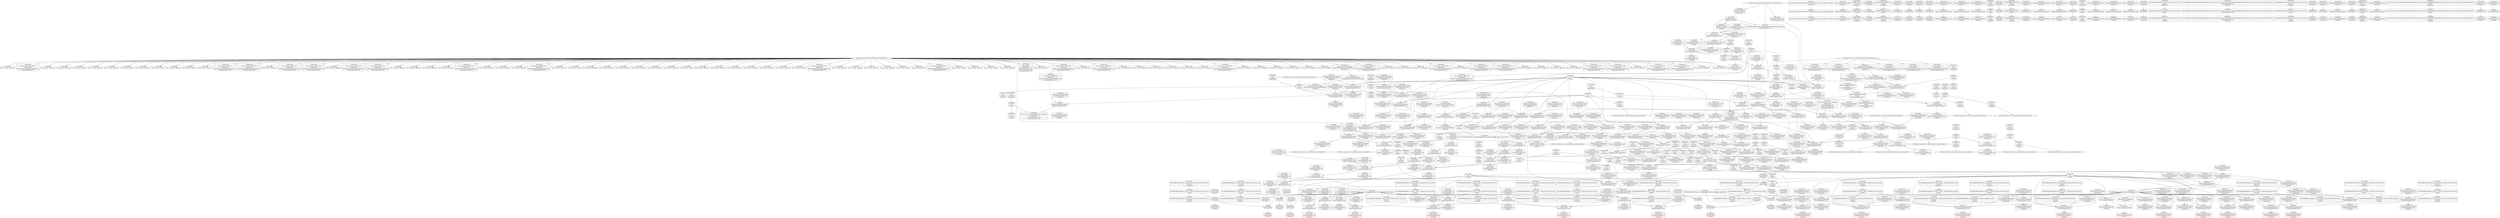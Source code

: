 digraph {
	CE0x438ab40 [shape=record,shape=Mrecord,label="{CE0x438ab40|0:_i8,_8:_i32,_24:_%struct.selinux_audit_data*,_:_SCMRE_0,1_|*MultipleSource*|security/selinux/hooks.c, 5227|security/selinux/hooks.c,5248}"]
	CE0x438dc70 [shape=record,shape=Mrecord,label="{CE0x438dc70|selinux_msg_queue_msgsnd:q_perm8|security/selinux/hooks.c,5249|*SummSource*}"]
	CE0x4360390 [shape=record,shape=Mrecord,label="{CE0x4360390|selinux_msg_queue_msgsnd:tmp6|security/selinux/hooks.c,5237|*SummSource*}"]
	CE0x435f700 [shape=record,shape=Mrecord,label="{CE0x435f700|i32_3|*Constant*|*SummSink*}"]
	CE0x43b50d0 [shape=record,shape=Mrecord,label="{CE0x43b50d0|current_sid:security|security/selinux/hooks.c,218|*SummSource*}"]
	CE0x435da60 [shape=record,shape=Mrecord,label="{CE0x435da60|selinux_msg_queue_msgsnd:tmp10|security/selinux/hooks.c,5237|*SummSink*}"]
	CE0x434fd50 [shape=record,shape=Mrecord,label="{CE0x434fd50|selinux_msg_queue_msgsnd:sid3|security/selinux/hooks.c,5242}"]
	"CONST[source:0(mediator),value:0(static)][purpose:{operation}][SnkIdx:11]"
	CE0x43cb870 [shape=record,shape=Mrecord,label="{CE0x43cb870|%struct.task_struct*_(%struct.task_struct**)*_asm_movq_%gs:$_1:P_,$0_,_r,im,_dirflag_,_fpsr_,_flags_|*SummSource*}"]
	CE0x436be00 [shape=record,shape=Mrecord,label="{CE0x436be00|current_sid:tmp12|security/selinux/hooks.c,218}"]
	CE0x434b100 [shape=record,shape=Mrecord,label="{CE0x434b100|selinux_msg_queue_msgsnd:entry|*SummSource*}"]
	CE0x43c8f20 [shape=record,shape=Mrecord,label="{CE0x43c8f20|selinux_msg_queue_msgsnd:tmp39|security/selinux/hooks.c,5264}"]
	CE0x4372720 [shape=record,shape=Mrecord,label="{CE0x4372720|i8_1|*Constant*|*SummSink*}"]
	CE0x435bbc0 [shape=record,shape=Mrecord,label="{CE0x435bbc0|GLOBAL:current_sid|*Constant*}"]
	CE0x43d3fc0 [shape=record,shape=Mrecord,label="{CE0x43d3fc0|current_sid:tmp15|security/selinux/hooks.c,218|*SummSource*}"]
	CE0x4347110 [shape=record,shape=Mrecord,label="{CE0x4347110|i64_2|*Constant*|*SummSink*}"]
	CE0x43405a0 [shape=record,shape=Mrecord,label="{CE0x43405a0|80:_i32,_112:_i8*,_:_CRE_27,28_}"]
	CE0x4370d40 [shape=record,shape=Mrecord,label="{CE0x4370d40|current_sid:tmp7|security/selinux/hooks.c,218}"]
	CE0x4347490 [shape=record,shape=Mrecord,label="{CE0x4347490|selinux_msg_queue_msgsnd:tmp7|security/selinux/hooks.c,5237}"]
	CE0x4391110 [shape=record,shape=Mrecord,label="{CE0x4391110|i32_32|*Constant*}"]
	CE0x43c6b00 [shape=record,shape=Mrecord,label="{CE0x43c6b00|i32_512|*Constant*|*SummSource*}"]
	CE0x4389900 [shape=record,shape=Mrecord,label="{CE0x4389900|selinux_msg_queue_msgsnd:tmp27|security/selinux/hooks.c,5256}"]
	CE0x4342e20 [shape=record,shape=Mrecord,label="{CE0x4342e20|4:_i32,_:_CRE_0,2_|*MultipleSource*|security/selinux/hooks.c,5231|security/selinux/hooks.c,5231|security/selinux/hooks.c,5242}"]
	"CONST[source:1(input),value:2(dynamic)][purpose:{object}][SrcIdx:16]"
	CE0x4337340 [shape=record,shape=Mrecord,label="{CE0x4337340|i32_1|*Constant*}"]
	CE0x4370c10 [shape=record,shape=Mrecord,label="{CE0x4370c10|current_sid:tmp6|security/selinux/hooks.c,218|*SummSink*}"]
	CE0x4368ae0 [shape=record,shape=Mrecord,label="{CE0x4368ae0|current_sid:land.lhs.true|*SummSink*}"]
	CE0x43514e0 [shape=record,shape=Mrecord,label="{CE0x43514e0|80:_i32,_112:_i8*,_:_CRE_56,57_}"]
	CE0x436c680 [shape=record,shape=Mrecord,label="{CE0x436c680|40:_i8*,_:_CRE_8,16_|*MultipleSource*|Function::selinux_msg_queue_msgsnd&Arg::msg::|security/selinux/hooks.c,5232}"]
	CE0x4342e90 [shape=record,shape=Mrecord,label="{CE0x4342e90|4:_i32,_:_CRE_4,8_|*MultipleSource*|security/selinux/hooks.c,5231|security/selinux/hooks.c,5231|security/selinux/hooks.c,5242}"]
	CE0x43cb650 [shape=record,shape=Mrecord,label="{CE0x43cb650|GLOBAL:__llvm_gcov_ctr125|Global_var:__llvm_gcov_ctr125}"]
	CE0x43b6810 [shape=record,shape=Mrecord,label="{CE0x43b6810|0:_i32,_4:_i32,_8:_i32,_12:_i32,_:_CMRE_4,8_|*MultipleSource*|security/selinux/hooks.c,218|security/selinux/hooks.c,218|security/selinux/hooks.c,220}"]
	CE0x436e220 [shape=record,shape=Mrecord,label="{CE0x436e220|GLOBAL:security_transition_sid|*Constant*|*SummSink*}"]
	CE0x43b15d0 [shape=record,shape=Mrecord,label="{CE0x43b15d0|selinux_msg_queue_msgsnd:ipc_id|security/selinux/hooks.c,5249|*SummSink*}"]
	CE0x4391210 [shape=record,shape=Mrecord,label="{CE0x4391210|avc_has_perm:tclass|Function::avc_has_perm&Arg::tclass::}"]
	CE0x435bcf0 [shape=record,shape=Mrecord,label="{CE0x435bcf0|GLOBAL:current_sid|*Constant*|*SummSource*}"]
	CE0x436a580 [shape=record,shape=Mrecord,label="{CE0x436a580|current_sid:tobool1|security/selinux/hooks.c,218|*SummSource*}"]
	CE0x43b3ed0 [shape=record,shape=Mrecord,label="{CE0x43b3ed0|i32_78|*Constant*|*SummSink*}"]
	CE0x4341ff0 [shape=record,shape=Mrecord,label="{CE0x4341ff0|selinux_msg_queue_msgsnd:tmp1}"]
	CE0x4350b10 [shape=record,shape=Mrecord,label="{CE0x4350b10|i64_4|*Constant*|*SummSource*}"]
	CE0x4350920 [shape=record,shape=Mrecord,label="{CE0x4350920|selinux_msg_queue_msgsnd:tmp13|security/selinux/hooks.c,5244}"]
	CE0x4367db0 [shape=record,shape=Mrecord,label="{CE0x4367db0|i64*_getelementptr_inbounds_(_11_x_i64_,_11_x_i64_*___llvm_gcov_ctr125,_i64_0,_i64_0)|*Constant*}"]
	CE0x43499d0 [shape=record,shape=Mrecord,label="{CE0x43499d0|80:_i32,_112:_i8*,_:_CRE_184,192_|*MultipleSource*|Function::selinux_msg_queue_msgsnd&Arg::msq::|security/selinux/hooks.c,5231}"]
	CE0x43cb900 [shape=record,shape=Mrecord,label="{CE0x43cb900|%struct.task_struct*_(%struct.task_struct**)*_asm_movq_%gs:$_1:P_,$0_,_r,im,_dirflag_,_fpsr_,_flags_|*SummSink*}"]
	CE0x435d710 [shape=record,shape=Mrecord,label="{CE0x435d710|selinux_msg_queue_msgsnd:tmp10|security/selinux/hooks.c,5237}"]
	CE0x4371370 [shape=record,shape=Mrecord,label="{CE0x4371370|current_sid:tmp15|security/selinux/hooks.c,218|*SummSink*}"]
	CE0x43b7220 [shape=record,shape=Mrecord,label="{CE0x43b7220|current_sid:tmp24|security/selinux/hooks.c,220}"]
	CE0x435d1e0 [shape=record,shape=Mrecord,label="{CE0x435d1e0|selinux_msg_queue_msgsnd:tmp8|security/selinux/hooks.c,5237}"]
	CE0x43b6410 [shape=record,shape=Mrecord,label="{CE0x43b6410|current_sid:sid|security/selinux/hooks.c,220|*SummSink*}"]
	CE0x4383330 [shape=record,shape=Mrecord,label="{CE0x4383330|selinux_msg_queue_msgsnd:sid19|security/selinux/hooks.c,5260}"]
	CE0x4395620 [shape=record,shape=Mrecord,label="{CE0x4395620|selinux_msg_queue_msgsnd:tmp13|security/selinux/hooks.c,5244|*SummSink*}"]
	CE0x43d3680 [shape=record,shape=Mrecord,label="{CE0x43d3680|current_sid:tmp18|security/selinux/hooks.c,218|*SummSource*}"]
	CE0x438e9f0 [shape=record,shape=Mrecord,label="{CE0x438e9f0|selinux_msg_queue_msgsnd:tmp21|security/selinux/hooks.c,5252}"]
	CE0x4372ac0 [shape=record,shape=Mrecord,label="{CE0x4372ac0|_call_void_mcount()_#3|*SummSink*}"]
	CE0x43d3c80 [shape=record,shape=Mrecord,label="{CE0x43d3c80|i64*_getelementptr_inbounds_(_11_x_i64_,_11_x_i64_*___llvm_gcov_ctr125,_i64_0,_i64_10)|*Constant*}"]
	CE0x43ce6b0 [shape=record,shape=Mrecord,label="{CE0x43ce6b0|current_sid:tmp9|security/selinux/hooks.c,218|*SummSource*}"]
	CE0x435a0d0 [shape=record,shape=Mrecord,label="{CE0x435a0d0|selinux_msg_queue_msgsnd:sid4|security/selinux/hooks.c,5243|*SummSource*}"]
	CE0x438fb50 [shape=record,shape=Mrecord,label="{CE0x438fb50|avc_has_perm:entry}"]
	CE0x4345850 [shape=record,shape=Mrecord,label="{CE0x4345850|selinux_msg_queue_msgsnd:call14|security/selinux/hooks.c,5256|*SummSink*}"]
	CE0x43884f0 [shape=record,shape=Mrecord,label="{CE0x43884f0|selinux_msg_queue_msgsnd:tmp25|security/selinux/hooks.c,5254|*SummSource*}"]
	CE0x43882d0 [shape=record,shape=Mrecord,label="{CE0x43882d0|selinux_msg_queue_msgsnd:tmp25|security/selinux/hooks.c,5254}"]
	CE0x43cbc60 [shape=record,shape=Mrecord,label="{CE0x43cbc60|current_sid:tmp1}"]
	CE0x43c83b0 [shape=record,shape=Mrecord,label="{CE0x43c83b0|selinux_msg_queue_msgsnd:tmp38|security/selinux/hooks.c,5263|*SummSink*}"]
	CE0x43cc520 [shape=record,shape=Mrecord,label="{CE0x43cc520|GLOBAL:__llvm_gcov_ctr125|Global_var:__llvm_gcov_ctr125|*SummSink*}"]
	CE0x4394ec0 [shape=record,shape=Mrecord,label="{CE0x4394ec0|selinux_msg_queue_msgsnd:tmp29|security/selinux/hooks.c,5258|*SummSource*}"]
	CE0x4339bb0 [shape=record,shape=Mrecord,label="{CE0x4339bb0|selinux_msg_queue_msgsnd:tobool|security/selinux/hooks.c,5244|*SummSource*}"]
	CE0x61f0d20 [shape=record,shape=Mrecord,label="{CE0x61f0d20|80:_i32,_112:_i8*,_:_CRE_54,55_}"]
	CE0x4382ff0 [shape=record,shape=Mrecord,label="{CE0x4382ff0|selinux_msg_queue_msgsnd:tmp35|security/selinux/hooks.c,5260|*SummSource*}"]
	CE0x4357b90 [shape=record,shape=Mrecord,label="{CE0x4357b90|80:_i32,_112:_i8*,_:_CRE_208,216_|*MultipleSource*|Function::selinux_msg_queue_msgsnd&Arg::msq::|security/selinux/hooks.c,5231}"]
	CE0x43366a0 [shape=record,shape=Mrecord,label="{CE0x43366a0|GLOBAL:__llvm_gcov_ctr308|Global_var:__llvm_gcov_ctr308|*SummSource*}"]
	CE0x43460c0 [shape=record,shape=Mrecord,label="{CE0x43460c0|current_sid:entry|*SummSource*}"]
	CE0x4350bb0 [shape=record,shape=Mrecord,label="{CE0x4350bb0|i64_4|*Constant*|*SummSink*}"]
	CE0x4361400 [shape=record,shape=Mrecord,label="{CE0x4361400|selinux_msg_queue_msgsnd:tmp2|security/selinux/hooks.c,5231|*SummSource*}"]
	CE0x61f0f80 [shape=record,shape=Mrecord,label="{CE0x61f0f80|80:_i32,_112:_i8*,_:_CRE_53,54_}"]
	CE0x4353960 [shape=record,shape=Mrecord,label="{CE0x4353960|%struct.qstr*_null|*Constant*}"]
	CE0x43b5aa0 [shape=record,shape=Mrecord,label="{CE0x43b5aa0|current_sid:tmp23|security/selinux/hooks.c,218|*SummSource*}"]
	CE0x4373690 [shape=record,shape=Mrecord,label="{CE0x4373690|current_sid:tmp14|security/selinux/hooks.c,218}"]
	CE0x434f1c0 [shape=record,shape=Mrecord,label="{CE0x434f1c0|80:_i32,_112:_i8*,_:_CRE_47,48_}"]
	CE0x434f780 [shape=record,shape=Mrecord,label="{CE0x434f780|GLOBAL:__llvm_gcov_ctr308|Global_var:__llvm_gcov_ctr308|*SummSink*}"]
	CE0x4363470 [shape=record,shape=Mrecord,label="{CE0x4363470|80:_i32,_112:_i8*,_:_CRE_22,23_}"]
	CE0x43b1ba0 [shape=record,shape=Mrecord,label="{CE0x43b1ba0|selinux_msg_queue_msgsnd:sid9|security/selinux/hooks.c,5252|*SummSource*}"]
	CE0x43c1cf0 [shape=record,shape=Mrecord,label="{CE0x43c1cf0|selinux_msg_queue_msgsnd:tmp31|security/selinux/hooks.c,5258|*SummSink*}"]
	CE0x4338890 [shape=record,shape=Mrecord,label="{CE0x4338890|selinux_msg_queue_msgsnd:entry}"]
	CE0x43d34e0 [shape=record,shape=Mrecord,label="{CE0x43d34e0|current_sid:tmp18|security/selinux/hooks.c,218}"]
	CE0x433f000 [shape=record,shape=Mrecord,label="{CE0x433f000|current_sid:call|security/selinux/hooks.c,218|*SummSink*}"]
	CE0x43cd530 [shape=record,shape=Mrecord,label="{CE0x43cd530|current_sid:if.then|*SummSource*}"]
	CE0x43c7180 [shape=record,shape=Mrecord,label="{CE0x43c7180|selinux_msg_queue_msgsnd:rc.1}"]
	CE0x43c7be0 [shape=record,shape=Mrecord,label="{CE0x43c7be0|selinux_msg_queue_msgsnd:tmp38|security/selinux/hooks.c,5263}"]
	CE0x43b9b60 [shape=record,shape=Mrecord,label="{CE0x43b9b60|get_current:tmp4|./arch/x86/include/asm/current.h,14|*SummSource*}"]
	CE0x43492d0 [shape=record,shape=Mrecord,label="{CE0x43492d0|selinux_msg_queue_msgsnd:sid2|security/selinux/hooks.c,5237}"]
	CE0x438d7b0 [shape=record,shape=Mrecord,label="{CE0x438d7b0|i8_4|*Constant*|*SummSink*}"]
	CE0x43ce5e0 [shape=record,shape=Mrecord,label="{CE0x43ce5e0|current_sid:tmp9|security/selinux/hooks.c,218}"]
	"CONST[source:0(mediator),value:2(dynamic)][purpose:{subject}][SnkIdx:8]"
	CE0x4351f60 [shape=record,shape=Mrecord,label="{CE0x4351f60|80:_i32,_112:_i8*,_:_CRE_41,42_}"]
	CE0x436a710 [shape=record,shape=Mrecord,label="{CE0x436a710|current_sid:tobool1|security/selinux/hooks.c,218|*SummSink*}"]
	CE0x43b5db0 [shape=record,shape=Mrecord,label="{CE0x43b5db0|i32_1|*Constant*}"]
	CE0x4347e10 [shape=record,shape=Mrecord,label="{CE0x4347e10|selinux_msg_queue_msgsnd:tmp1|*SummSink*}"]
	CE0x43b0d80 [shape=record,shape=Mrecord,label="{CE0x43b0d80|selinux_msg_queue_msgsnd:u|security/selinux/hooks.c,5249|*SummSource*}"]
	CE0x43313b0 [shape=record,shape=Mrecord,label="{CE0x43313b0|80:_i32,_112:_i8*,_:_CRE_15,16_}"]
	CE0x43ad830 [shape=record,shape=Mrecord,label="{CE0x43ad830|GLOBAL:current_sid.__warned|Global_var:current_sid.__warned}"]
	CE0x43b1fc0 [shape=record,shape=Mrecord,label="{CE0x43b1fc0|current_sid:tmp19|security/selinux/hooks.c,218|*SummSource*}"]
	CE0x435c660 [shape=record,shape=Mrecord,label="{CE0x435c660|80:_i32,_112:_i8*,_:_CRE_32,33_}"]
	CE0x433a7e0 [shape=record,shape=Mrecord,label="{CE0x433a7e0|selinux_msg_queue_msgsnd:if.end21}"]
	CE0x438d620 [shape=record,shape=Mrecord,label="{CE0x438d620|i8_4|*Constant*|*SummSource*}"]
	CE0x4358fd0 [shape=record,shape=Mrecord,label="{CE0x4358fd0|80:_i32,_112:_i8*,_:_CRE_96,100_|*MultipleSource*|Function::selinux_msg_queue_msgsnd&Arg::msq::|security/selinux/hooks.c,5231}"]
	CE0x4381200 [shape=record,shape=Mrecord,label="{CE0x4381200|selinux_msg_queue_msgsnd:tmp28|security/selinux/hooks.c,5256|*SummSource*}"]
	CE0x583b440 [shape=record,shape=Mrecord,label="{CE0x583b440|selinux_msg_queue_msgsnd:if.end7|*SummSink*}"]
	CE0x433a2b0 [shape=record,shape=Mrecord,label="{CE0x433a2b0|i64_3|*Constant*}"]
	CE0x4337180 [shape=record,shape=Mrecord,label="{CE0x4337180|selinux_msg_queue_msgsnd:tmp|*SummSink*}"]
	CE0x433ade0 [shape=record,shape=Mrecord,label="{CE0x433ade0|selinux_msg_queue_msgsnd:bb|*SummSource*}"]
	CE0x43c6890 [shape=record,shape=Mrecord,label="{CE0x43c6890|i32_512|*Constant*}"]
	CE0x4394640 [shape=record,shape=Mrecord,label="{CE0x4394640|selinux_msg_queue_msgsnd:tmp30|security/selinux/hooks.c,5258}"]
	CE0x436fb90 [shape=record,shape=Mrecord,label="{CE0x436fb90|current_sid:tobool|security/selinux/hooks.c,218|*SummSource*}"]
	CE0x434d730 [shape=record,shape=Mrecord,label="{CE0x434d730|selinux_msg_queue_msgsnd:msq|Function::selinux_msg_queue_msgsnd&Arg::msq::|*SummSource*}"]
	CE0x4345690 [shape=record,shape=Mrecord,label="{CE0x4345690|selinux_msg_queue_msgsnd:call14|security/selinux/hooks.c,5256|*SummSource*}"]
	CE0x43ca090 [shape=record,shape=Mrecord,label="{CE0x43ca090|selinux_msg_queue_msgsnd:tmp40|security/selinux/hooks.c,5264|*SummSink*}"]
	CE0x43c9640 [shape=record,shape=Mrecord,label="{CE0x43c9640|i64*_getelementptr_inbounds_(_15_x_i64_,_15_x_i64_*___llvm_gcov_ctr308,_i64_0,_i64_14)|*Constant*|*SummSource*}"]
	CE0x4358a00 [shape=record,shape=Mrecord,label="{CE0x4358a00|40:_i8*,_:_CRE_32,40_|*MultipleSource*|Function::selinux_msg_queue_msgsnd&Arg::msg::|security/selinux/hooks.c,5232}"]
	CE0x433a850 [shape=record,shape=Mrecord,label="{CE0x433a850|selinux_msg_queue_msgsnd:if.end21|*SummSource*}"]
	CE0x43adfc0 [shape=record,shape=Mrecord,label="{CE0x43adfc0|i1_true|*Constant*|*SummSource*}"]
	CE0x438fe60 [shape=record,shape=Mrecord,label="{CE0x438fe60|selinux_msg_queue_msgsnd:call10|security/selinux/hooks.c,5252}"]
	CE0x436bf40 [shape=record,shape=Mrecord,label="{CE0x436bf40|get_current:tmp1}"]
	CE0x436c350 [shape=record,shape=Mrecord,label="{CE0x436c350|current_sid:bb|*SummSink*}"]
	CE0x434bf50 [shape=record,shape=Mrecord,label="{CE0x434bf50|GLOBAL:lockdep_rcu_suspicious|*Constant*|*SummSource*}"]
	CE0x438a160 [shape=record,shape=Mrecord,label="{CE0x438a160|selinux_msg_queue_msgsnd:sid13|security/selinux/hooks.c,5256|*SummSink*}"]
	CE0x435e880 [shape=record,shape=Mrecord,label="{CE0x435e880|_call_void_mcount()_#3|*SummSink*}"]
	CE0x435f830 [shape=record,shape=Mrecord,label="{CE0x435f830|i64_2|*Constant*}"]
	CE0x43957e0 [shape=record,shape=Mrecord,label="{CE0x43957e0|selinux_msg_queue_msgsnd:tmp14|security/selinux/hooks.c,5244}"]
	CE0x43311d0 [shape=record,shape=Mrecord,label="{CE0x43311d0|80:_i32,_112:_i8*,_:_CRE_13,14_}"]
	CE0x435e1d0 [shape=record,shape=Mrecord,label="{CE0x435e1d0|80:_i32,_112:_i8*,_:_CRE_44,45_}"]
	CE0x43b4ef0 [shape=record,shape=Mrecord,label="{CE0x43b4ef0|COLLAPSED:_CMRE:_elem_0::|security/selinux/hooks.c,218}"]
	CE0x4362c00 [shape=record,shape=Mrecord,label="{CE0x4362c00|80:_i32,_112:_i8*,_:_CRE_10,11_}"]
	CE0x436d6c0 [shape=record,shape=Mrecord,label="{CE0x436d6c0|current_sid:tmp4|security/selinux/hooks.c,218}"]
	CE0x43ac560 [shape=record,shape=Mrecord,label="{CE0x43ac560|current_sid:tmp6|security/selinux/hooks.c,218}"]
	CE0x43afa00 [shape=record,shape=Mrecord,label="{CE0x43afa00|avc_has_perm:requested|Function::avc_has_perm&Arg::requested::|*SummSink*}"]
	CE0x4348c10 [shape=record,shape=Mrecord,label="{CE0x4348c10|selinux_msg_queue_msgsnd:if.then17|*SummSource*}"]
	CE0x4362b10 [shape=record,shape=Mrecord,label="{CE0x4362b10|80:_i32,_112:_i8*,_:_CRE_9,10_}"]
	CE0x4368480 [shape=record,shape=Mrecord,label="{CE0x4368480|current_sid:tmp8|security/selinux/hooks.c,218|*SummSource*}"]
	CE0x4358300 [shape=record,shape=Mrecord,label="{CE0x4358300|i32_4|*Constant*|*SummSink*}"]
	CE0x438a3c0 [shape=record,shape=Mrecord,label="{CE0x438a3c0|selinux_msg_queue_msgsnd:type|security/selinux/hooks.c,5248}"]
	CE0x4384880 [shape=record,shape=Mrecord,label="{CE0x4384880|selinux_msg_queue_msgsnd:tmp19|security/selinux/hooks.c,5246|*SummSink*}"]
	CE0x4338430 [shape=record,shape=Mrecord,label="{CE0x4338430|selinux_msg_queue_msgsnd:q_perm|security/selinux/hooks.c,5231|*SummSource*}"]
	CE0x435cc50 [shape=record,shape=Mrecord,label="{CE0x435cc50|selinux_msg_queue_msgsnd:tmp7|security/selinux/hooks.c,5237|*SummSink*}"]
	CE0x43b3840 [shape=record,shape=Mrecord,label="{CE0x43b3840|_ret_%struct.task_struct*_%tmp4,_!dbg_!27714|./arch/x86/include/asm/current.h,14|*SummSource*}"]
	CE0x4346fe0 [shape=record,shape=Mrecord,label="{CE0x4346fe0|i64_2|*Constant*|*SummSource*}"]
	CE0x43ae4c0 [shape=record,shape=Mrecord,label="{CE0x43ae4c0|i64*_getelementptr_inbounds_(_11_x_i64_,_11_x_i64_*___llvm_gcov_ctr125,_i64_0,_i64_8)|*Constant*|*SummSource*}"]
	CE0x436d570 [shape=record,shape=Mrecord,label="{CE0x436d570|i64_2|*Constant*}"]
	CE0x436d8b0 [shape=record,shape=Mrecord,label="{CE0x436d8b0|current_sid:tmp4|security/selinux/hooks.c,218|*SummSource*}"]
	CE0x43b45e0 [shape=record,shape=Mrecord,label="{CE0x43b45e0|current_sid:tmp21|security/selinux/hooks.c,218}"]
	CE0x43c7960 [shape=record,shape=Mrecord,label="{CE0x43c7960|i64*_getelementptr_inbounds_(_15_x_i64_,_15_x_i64_*___llvm_gcov_ctr308,_i64_0,_i64_13)|*Constant*|*SummSource*}"]
	CE0x438d490 [shape=record,shape=Mrecord,label="{CE0x438d490|i8_4|*Constant*}"]
	CE0x4341080 [shape=record,shape=Mrecord,label="{CE0x4341080|80:_i32,_112:_i8*,_:_CRE_64,65_}"]
	CE0x4390300 [shape=record,shape=Mrecord,label="{CE0x4390300|selinux_msg_queue_msgsnd:u|security/selinux/hooks.c,5249}"]
	CE0x4394800 [shape=record,shape=Mrecord,label="{CE0x4394800|i64_11|*Constant*}"]
	CE0x43523f0 [shape=record,shape=Mrecord,label="{CE0x43523f0|current_sid:if.then}"]
	CE0x43627d0 [shape=record,shape=Mrecord,label="{CE0x43627d0|80:_i32,_112:_i8*,_:_CRE_6,7_}"]
	CE0x4350400 [shape=record,shape=Mrecord,label="{CE0x4350400|selinux_msg_queue_msgsnd:tmp1|*SummSource*}"]
	CE0x4353e10 [shape=record,shape=Mrecord,label="{CE0x4353e10|selinux_msg_queue_msgsnd:tobool|security/selinux/hooks.c,5244}"]
	"CONST[source:0(mediator),value:0(static)][purpose:{operation}][SnkIdx:7]"
	CE0x43caa40 [shape=record,shape=Mrecord,label="{CE0x43caa40|_ret_i32_%retval.0,_!dbg_!27765|security/selinux/hooks.c,5264|*SummSink*}"]
	CE0x4342bb0 [shape=record,shape=Mrecord,label="{CE0x4342bb0|80:_i32,_112:_i8*,_:_CRE_92,96_|*MultipleSource*|Function::selinux_msg_queue_msgsnd&Arg::msq::|security/selinux/hooks.c,5231}"]
	CE0x4351d00 [shape=record,shape=Mrecord,label="{CE0x4351d00|80:_i32,_112:_i8*,_:_CRE_42,43_}"]
	CE0x43c32d0 [shape=record,shape=Mrecord,label="{CE0x43c32d0|selinux_msg_queue_msgsnd:tmp33|security/selinux/hooks.c,5260|*SummSource*}"]
	CE0x43b3a50 [shape=record,shape=Mrecord,label="{CE0x43b3a50|_ret_%struct.task_struct*_%tmp4,_!dbg_!27714|./arch/x86/include/asm/current.h,14}"]
	CE0x436a840 [shape=record,shape=Mrecord,label="{CE0x436a840|i64_5|*Constant*}"]
	CE0x4346c10 [shape=record,shape=Mrecord,label="{CE0x4346c10|selinux_msg_queue_msgsnd:ad|security/selinux/hooks.c, 5227|*SummSource*}"]
	CE0x583b4b0 [shape=record,shape=Mrecord,label="{CE0x583b4b0|selinux_msg_queue_msgsnd:if.then}"]
	CE0x43b62b0 [shape=record,shape=Mrecord,label="{CE0x43b62b0|current_sid:sid|security/selinux/hooks.c,220}"]
	CE0x438a730 [shape=record,shape=Mrecord,label="{CE0x438a730|selinux_msg_queue_msgsnd:type|security/selinux/hooks.c,5248|*SummSink*}"]
	CE0x4382120 [shape=record,shape=Mrecord,label="{CE0x4382120|i64_10|*Constant*|*SummSink*}"]
	CE0x43536d0 [shape=record,shape=Mrecord,label="{CE0x43536d0|selinux_msg_queue_msgsnd:call5|security/selinux/hooks.c,5242|*SummSource*}"]
	CE0x43cd600 [shape=record,shape=Mrecord,label="{CE0x43cd600|current_sid:if.then|*SummSink*}"]
	CE0x4352320 [shape=record,shape=Mrecord,label="{CE0x4352320|current_sid:if.end|*SummSink*}"]
	CE0x43d2140 [shape=record,shape=Mrecord,label="{CE0x43d2140|i32_218|*Constant*|*SummSink*}"]
	CE0x4367280 [shape=record,shape=Mrecord,label="{CE0x4367280|0:_i8,_:_GCMR_current_sid.__warned_internal_global_i8_0,_section_.data.unlikely_,_align_1:_elem_0:default:}"]
	CE0x434ae50 [shape=record,shape=Mrecord,label="{CE0x434ae50|selinux_msg_queue_msgsnd:if.end15|*SummSink*}"]
	CE0x434a050 [shape=record,shape=Mrecord,label="{CE0x434a050|i64*_getelementptr_inbounds_(_2_x_i64_,_2_x_i64_*___llvm_gcov_ctr98,_i64_0,_i64_1)|*Constant*|*SummSink*}"]
	CE0x4372b60 [shape=record,shape=Mrecord,label="{CE0x4372b60|get_current:tmp4|./arch/x86/include/asm/current.h,14}"]
	CE0x60d8c00 [shape=record,shape=Mrecord,label="{CE0x60d8c00|selinux_msg_queue_msgsnd:return|*SummSource*}"]
	CE0x4336330 [shape=record,shape=Mrecord,label="{CE0x4336330|selinux_msg_queue_msgsnd:tmp9|security/selinux/hooks.c,5237}"]
	CE0x4358070 [shape=record,shape=Mrecord,label="{CE0x4358070|selinux_msg_queue_msgsnd:security|security/selinux/hooks.c,5231|*SummSink*}"]
	CE0x438e740 [shape=record,shape=Mrecord,label="{CE0x438e740|selinux_msg_queue_msgsnd:key|security/selinux/hooks.c,5249|*SummSink*}"]
	CE0x433f230 [shape=record,shape=Mrecord,label="{CE0x433f230|80:_i32,_112:_i8*,_:_CRE_69,70_}"]
	CE0x4387ce0 [shape=record,shape=Mrecord,label="{CE0x4387ce0|selinux_msg_queue_msgsnd:tmp24|security/selinux/hooks.c,5254}"]
	CE0x43823b0 [shape=record,shape=Mrecord,label="{CE0x43823b0|i64*_getelementptr_inbounds_(_15_x_i64_,_15_x_i64_*___llvm_gcov_ctr308,_i64_0,_i64_5)|*Constant*|*SummSource*}"]
	CE0x43c71f0 [shape=record,shape=Mrecord,label="{CE0x43c71f0|selinux_msg_queue_msgsnd:rc.1|*SummSource*}"]
	CE0x43c1880 [shape=record,shape=Mrecord,label="{CE0x43c1880|selinux_msg_queue_msgsnd:tmp31|security/selinux/hooks.c,5258}"]
	CE0x4396160 [shape=record,shape=Mrecord,label="{CE0x4396160|selinux_msg_queue_msgsnd:tmp15|security/selinux/hooks.c,5244|*SummSink*}"]
	CE0x4332580 [shape=record,shape=Mrecord,label="{CE0x4332580|selinux_msg_queue_msgsnd:if.end}"]
	CE0x43558d0 [shape=record,shape=Mrecord,label="{CE0x43558d0|get_current:tmp3|*SummSink*}"]
	CE0x43b76f0 [shape=record,shape=Mrecord,label="{CE0x43b76f0|get_current:bb|*SummSource*}"]
	CE0x43b6aa0 [shape=record,shape=Mrecord,label="{CE0x43b6aa0|get_current:bb}"]
	CE0x440d940 [shape=record,shape=Mrecord,label="{CE0x440d940|get_current:tmp|*SummSink*}"]
	CE0x43b00c0 [shape=record,shape=Mrecord,label="{CE0x43b00c0|avc_has_perm:auditdata|Function::avc_has_perm&Arg::auditdata::|*SummSink*}"]
	CE0x4356ce0 [shape=record,shape=Mrecord,label="{CE0x4356ce0|selinux_msg_queue_msgsnd:tmp32|security/selinux/hooks.c,5258|*SummSink*}"]
	CE0x435e630 [shape=record,shape=Mrecord,label="{CE0x435e630|80:_i32,_112:_i8*,_:_CRE_80,84_|*MultipleSource*|Function::selinux_msg_queue_msgsnd&Arg::msq::|security/selinux/hooks.c,5231}"]
	CE0x43433b0 [shape=record,shape=Mrecord,label="{CE0x43433b0|selinux_msg_queue_msgsnd:tmp11|security/selinux/hooks.c,5242|*SummSource*}"]
	CE0x4353fe0 [shape=record,shape=Mrecord,label="{CE0x4353fe0|current_sid:tmp2|*SummSource*}"]
	CE0x4372ed0 [shape=record,shape=Mrecord,label="{CE0x4372ed0|current_sid:bb}"]
	CE0x43722a0 [shape=record,shape=Mrecord,label="{CE0x43722a0|current_sid:tmp16|security/selinux/hooks.c,218|*SummSink*}"]
	CE0x4394870 [shape=record,shape=Mrecord,label="{CE0x4394870|i64_11|*Constant*|*SummSource*}"]
	CE0x4350de0 [shape=record,shape=Mrecord,label="{CE0x4350de0|selinux_msg_queue_msgsnd:tmp12|security/selinux/hooks.c,5244|*SummSource*}"]
	CE0x436d4e0 [shape=record,shape=Mrecord,label="{CE0x436d4e0|get_current:tmp2}"]
	CE0x4386b00 [shape=record,shape=Mrecord,label="{CE0x4386b00|i64_8|*Constant*|*SummSink*}"]
	CE0x4395d80 [shape=record,shape=Mrecord,label="{CE0x4395d80|selinux_msg_queue_msgsnd:tmp15|security/selinux/hooks.c,5244}"]
	CE0x4372850 [shape=record,shape=Mrecord,label="{CE0x4372850|i8*_getelementptr_inbounds_(_25_x_i8_,_25_x_i8_*_.str3,_i32_0,_i32_0)|*Constant*}"]
	CE0x4351700 [shape=record,shape=Mrecord,label="{CE0x4351700|80:_i32,_112:_i8*,_:_CRE_68,69_}"]
	CE0x43846c0 [shape=record,shape=Mrecord,label="{CE0x43846c0|selinux_msg_queue_msgsnd:tmp19|security/selinux/hooks.c,5246|*SummSource*}"]
	CE0x435fe90 [shape=record,shape=Mrecord,label="{CE0x435fe90|selinux_msg_queue_msgsnd:cmp|security/selinux/hooks.c,5237|*SummSink*}"]
	CE0x4370e50 [shape=record,shape=Mrecord,label="{CE0x4370e50|get_current:tmp2|*SummSource*}"]
	CE0x43b5060 [shape=record,shape=Mrecord,label="{CE0x43b5060|current_sid:security|security/selinux/hooks.c,218}"]
	CE0x43875a0 [shape=record,shape=Mrecord,label="{CE0x43875a0|selinux_msg_queue_msgsnd:tmp22|security/selinux/hooks.c,5254|*SummSource*}"]
	CE0x43723d0 [shape=record,shape=Mrecord,label="{CE0x43723d0|i8_1|*Constant*}"]
	CE0x43d32d0 [shape=record,shape=Mrecord,label="{CE0x43d32d0|current_sid:tmp17|security/selinux/hooks.c,218|*SummSink*}"]
	CE0x435bef0 [shape=record,shape=Mrecord,label="{CE0x435bef0|current_sid:entry}"]
	CE0x43530f0 [shape=record,shape=Mrecord,label="{CE0x43530f0|selinux_msg_queue_msgsnd:tmp3|security/selinux/hooks.c,5231|*SummSink*}"]
	CE0x4337260 [shape=record,shape=Mrecord,label="{CE0x4337260|i64_1|*Constant*|*SummSource*}"]
	CE0x43ad700 [shape=record,shape=Mrecord,label="{CE0x43ad700|current_sid:tmp7|security/selinux/hooks.c,218|*SummSink*}"]
	CE0x43cccc0 [shape=record,shape=Mrecord,label="{CE0x43cccc0|current_sid:tmp10|security/selinux/hooks.c,218|*SummSource*}"]
	CE0x4384d20 [shape=record,shape=Mrecord,label="{CE0x4384d20|selinux_msg_queue_msgsnd:tmp16|security/selinux/hooks.c,5245}"]
	CE0x4364e70 [shape=record,shape=Mrecord,label="{CE0x4364e70|selinux_msg_queue_msgsnd:tmp5|security/selinux/hooks.c,5232|*SummSink*}"]
	CE0x43b5c20 [shape=record,shape=Mrecord,label="{CE0x43b5c20|current_sid:tmp23|security/selinux/hooks.c,218|*SummSink*}"]
	CE0x57095e0 [shape=record,shape=Mrecord,label="{CE0x57095e0|i64*_getelementptr_inbounds_(_15_x_i64_,_15_x_i64_*___llvm_gcov_ctr308,_i64_0,_i64_0)|*Constant*}"]
	CE0x4373b00 [shape=record,shape=Mrecord,label="{CE0x4373b00|selinux_msg_queue_msgsnd:if.then|*SummSource*}"]
	CE0x43590d0 [shape=record,shape=Mrecord,label="{CE0x43590d0|80:_i32,_112:_i8*,_:_CRE_100,102_|*MultipleSource*|Function::selinux_msg_queue_msgsnd&Arg::msq::|security/selinux/hooks.c,5231}"]
	CE0x43cb9c0 [shape=record,shape=Mrecord,label="{CE0x43cb9c0|GLOBAL:current_task|Global_var:current_task}"]
	CE0x4360e10 [shape=record,shape=Mrecord,label="{CE0x4360e10|selinux_msg_queue_msgsnd:tmp2|security/selinux/hooks.c,5231|*SummSink*}"]
	CE0x4390930 [shape=record,shape=Mrecord,label="{CE0x4390930|avc_has_perm:tsid|Function::avc_has_perm&Arg::tsid::}"]
	CE0x4386cc0 [shape=record,shape=Mrecord,label="{CE0x4386cc0|selinux_msg_queue_msgsnd:tmp23|security/selinux/hooks.c,5254}"]
	CE0x434b5b0 [shape=record,shape=Mrecord,label="{CE0x434b5b0|_call_void_lockdep_rcu_suspicious(i8*_getelementptr_inbounds_(_25_x_i8_,_25_x_i8_*_.str3,_i32_0,_i32_0),_i32_218,_i8*_getelementptr_inbounds_(_45_x_i8_,_45_x_i8_*_.str12,_i32_0,_i32_0))_#10,_!dbg_!27727|security/selinux/hooks.c,218|*SummSource*}"]
	CE0x4389400 [shape=record,shape=Mrecord,label="{CE0x4389400|selinux_msg_queue_msgsnd:tmp26|security/selinux/hooks.c,5256|*SummSource*}"]
	CE0x4359bd0 [shape=record,shape=Mrecord,label="{CE0x4359bd0|selinux_msg_queue_msgsnd:if.end21|*SummSink*}"]
	CE0x4350510 [shape=record,shape=Mrecord,label="{CE0x4350510|_call_void_mcount()_#3|*SummSource*}"]
	CE0x43371f0 [shape=record,shape=Mrecord,label="{CE0x43371f0|i64_1|*Constant*}"]
	CE0x4364ce0 [shape=record,shape=Mrecord,label="{CE0x4364ce0|selinux_msg_queue_msgsnd:tmp4|*LoadInst*|security/selinux/hooks.c,5232|*SummSource*}"]
	CE0x436daa0 [shape=record,shape=Mrecord,label="{CE0x436daa0|selinux_msg_queue_msgsnd:rc.0|*SummSource*}"]
	CE0x4381500 [shape=record,shape=Mrecord,label="{CE0x4381500|selinux_msg_queue_msgsnd:tobool16|security/selinux/hooks.c,5258}"]
	CE0x4354fb0 [shape=record,shape=Mrecord,label="{CE0x4354fb0|current_sid:tmp}"]
	CE0x43ac6d0 [shape=record,shape=Mrecord,label="{CE0x43ac6d0|current_sid:tmp5|security/selinux/hooks.c,218|*SummSink*}"]
	CE0x43cf2c0 [shape=record,shape=Mrecord,label="{CE0x43cf2c0|GLOBAL:current_task|Global_var:current_task|*SummSink*}"]
	CE0x43c8d60 [shape=record,shape=Mrecord,label="{CE0x43c8d60|selinux_msg_queue_msgsnd:retval.0|*SummSink*}"]
	CE0x43639c0 [shape=record,shape=Mrecord,label="{CE0x43639c0|current_sid:tobool|security/selinux/hooks.c,218}"]
	CE0x433e320 [shape=record,shape=Mrecord,label="{CE0x433e320|80:_i32,_112:_i8*,_:_CRE_67,68_}"]
	CE0x43429d0 [shape=record,shape=Mrecord,label="{CE0x43429d0|80:_i32,_112:_i8*,_:_CRE_88,92_|*MultipleSource*|Function::selinux_msg_queue_msgsnd&Arg::msq::|security/selinux/hooks.c,5231}"]
	CE0x43d2e30 [shape=record,shape=Mrecord,label="{CE0x43d2e30|i64*_getelementptr_inbounds_(_11_x_i64_,_11_x_i64_*___llvm_gcov_ctr125,_i64_0,_i64_9)|*Constant*|*SummSink*}"]
	CE0x4359280 [shape=record,shape=Mrecord,label="{CE0x4359280|80:_i32,_112:_i8*,_:_CRE_104,112_|*MultipleSource*|Function::selinux_msg_queue_msgsnd&Arg::msq::|security/selinux/hooks.c,5231}"]
	CE0x4359670 [shape=record,shape=Mrecord,label="{CE0x4359670|selinux_msg_queue_msgsnd:security|security/selinux/hooks.c,5231}"]
	CE0x436c0e0 [shape=record,shape=Mrecord,label="{CE0x436c0e0|_call_void_mcount()_#3}"]
	CE0x436d150 [shape=record,shape=Mrecord,label="{CE0x436d150|selinux_msg_queue_msgsnd:q_perm|security/selinux/hooks.c,5231}"]
	CE0x43afbd0 [shape=record,shape=Mrecord,label="{CE0x43afbd0|avc_has_perm:requested|Function::avc_has_perm&Arg::requested::}"]
	CE0x43c3ff0 [shape=record,shape=Mrecord,label="{CE0x43c3ff0|selinux_msg_queue_msgsnd:tmp34|security/selinux/hooks.c,5260|*SummSink*}"]
	CE0x435b3d0 [shape=record,shape=Mrecord,label="{CE0x435b3d0|80:_i32,_112:_i8*,_:_CRE_49,50_}"]
	CE0x43c1e70 [shape=record,shape=Mrecord,label="{CE0x43c1e70|selinux_msg_queue_msgsnd:tmp32|security/selinux/hooks.c,5258}"]
	CE0x433e960 [shape=record,shape=Mrecord,label="{CE0x433e960|80:_i32,_112:_i8*,_:_CRE_24,25_}"]
	CE0x43873a0 [shape=record,shape=Mrecord,label="{CE0x43873a0|i64_7|*Constant*|*SummSink*}"]
	CE0x434b620 [shape=record,shape=Mrecord,label="{CE0x434b620|_call_void_lockdep_rcu_suspicious(i8*_getelementptr_inbounds_(_25_x_i8_,_25_x_i8_*_.str3,_i32_0,_i32_0),_i32_218,_i8*_getelementptr_inbounds_(_45_x_i8_,_45_x_i8_*_.str12,_i32_0,_i32_0))_#10,_!dbg_!27727|security/selinux/hooks.c,218|*SummSink*}"]
	CE0x4352ee0 [shape=record,shape=Mrecord,label="{CE0x4352ee0|selinux_msg_queue_msgsnd:tmp4|*LoadInst*|security/selinux/hooks.c,5232}"]
	CE0x4364ee0 [shape=record,shape=Mrecord,label="{CE0x4364ee0|selinux_msg_queue_msgsnd:tmp5|security/selinux/hooks.c,5232|*SummSource*}"]
	"CONST[source:2(external),value:2(dynamic)][purpose:{subject}][SrcIdx:17]"
	CE0x43507a0 [shape=record,shape=Mrecord,label="{CE0x43507a0|i64_3|*Constant*|*SummSink*}"]
	CE0x4389390 [shape=record,shape=Mrecord,label="{CE0x4389390|selinux_msg_queue_msgsnd:tmp26|security/selinux/hooks.c,5256}"]
	CE0x43831b0 [shape=record,shape=Mrecord,label="{CE0x43831b0|selinux_msg_queue_msgsnd:tmp35|security/selinux/hooks.c,5260|*SummSink*}"]
	CE0x4361210 [shape=record,shape=Mrecord,label="{CE0x4361210|selinux_msg_queue_msgsnd:msg|Function::selinux_msg_queue_msgsnd&Arg::msg::}"]
	CE0x4351610 [shape=record,shape=Mrecord,label="{CE0x4351610|80:_i32,_112:_i8*,_:_CRE_55,56_}"]
	CE0x4363650 [shape=record,shape=Mrecord,label="{CE0x4363650|i32_0|*Constant*}"]
	CE0x43c6e40 [shape=record,shape=Mrecord,label="{CE0x43c6e40|selinux_msg_queue_msgsnd:tmp37|security/selinux/hooks.c,5263}"]
	"CONST[source:1(input),value:2(dynamic)][purpose:{object}][SrcIdx:15]"
	CE0x434c150 [shape=record,shape=Mrecord,label="{CE0x434c150|i8*_getelementptr_inbounds_(_25_x_i8_,_25_x_i8_*_.str3,_i32_0,_i32_0)|*Constant*|*SummSink*}"]
	CE0x43472d0 [shape=record,shape=Mrecord,label="{CE0x43472d0|i64_0|*Constant*}"]
	CE0x43c4590 [shape=record,shape=Mrecord,label="{CE0x43c4590|selinux_msg_queue_msgsnd:sid18|security/selinux/hooks.c,5260|*SummSink*}"]
	CE0x43d20d0 [shape=record,shape=Mrecord,label="{CE0x43d20d0|i8*_getelementptr_inbounds_(_45_x_i8_,_45_x_i8_*_.str12,_i32_0,_i32_0)|*Constant*|*SummSource*}"]
	CE0x43cbcd0 [shape=record,shape=Mrecord,label="{CE0x43cbcd0|current_sid:tmp1|*SummSource*}"]
	"CONST[source:0(mediator),value:0(static)][purpose:{operation}][SnkIdx:3]"
	CE0x43c7d80 [shape=record,shape=Mrecord,label="{CE0x43c7d80|selinux_msg_queue_msgsnd:tmp38|security/selinux/hooks.c,5263|*SummSource*}"]
	CE0x4390b60 [shape=record,shape=Mrecord,label="{CE0x4390b60|avc_has_perm:tsid|Function::avc_has_perm&Arg::tsid::|*SummSink*}"]
	CE0x43d3930 [shape=record,shape=Mrecord,label="{CE0x43d3930|current_sid:tmp19|security/selinux/hooks.c,218}"]
	CE0x4385290 [shape=record,shape=Mrecord,label="{CE0x4385290|selinux_msg_queue_msgsnd:tmp17|security/selinux/hooks.c,5245}"]
	CE0x43635a0 [shape=record,shape=Mrecord,label="{CE0x43635a0|80:_i32,_112:_i8*,_:_CRE_23,24_}"]
	CE0x43c5a40 [shape=record,shape=Mrecord,label="{CE0x43c5a40|selinux_msg_queue_msgsnd:sid19|security/selinux/hooks.c,5260|*SummSink*}"]
	CE0x4349bb0 [shape=record,shape=Mrecord,label="{CE0x4349bb0|80:_i32,_112:_i8*,_:_CRE_192,200_|*MultipleSource*|Function::selinux_msg_queue_msgsnd&Arg::msq::|security/selinux/hooks.c,5231}"]
	CE0x43815f0 [shape=record,shape=Mrecord,label="{CE0x43815f0|selinux_msg_queue_msgsnd:tobool16|security/selinux/hooks.c,5258|*SummSource*}"]
	CE0x4346960 [shape=record,shape=Mrecord,label="{CE0x4346960|selinux_msg_queue_msgsnd:call|security/selinux/hooks.c,5228|*SummSource*}"]
	CE0x438a570 [shape=record,shape=Mrecord,label="{CE0x438a570|selinux_msg_queue_msgsnd:type|security/selinux/hooks.c,5248|*SummSource*}"]
	CE0x4355f30 [shape=record,shape=Mrecord,label="{CE0x4355f30|i32_0|*Constant*|*SummSink*}"]
	CE0x43c3640 [shape=record,shape=Mrecord,label="{CE0x43c3640|i64*_getelementptr_inbounds_(_15_x_i64_,_15_x_i64_*___llvm_gcov_ctr308,_i64_0,_i64_12)|*Constant*|*SummSource*}"]
	CE0x43367b0 [shape=record,shape=Mrecord,label="{CE0x43367b0|selinux_msg_queue_msgsnd:tmp8|security/selinux/hooks.c,5237|*SummSource*}"]
	CE0x4361ed0 [shape=record,shape=Mrecord,label="{CE0x4361ed0|80:_i32,_112:_i8*,_:_CRE_152,160_|*MultipleSource*|Function::selinux_msg_queue_msgsnd&Arg::msq::|security/selinux/hooks.c,5231}"]
	CE0x433a320 [shape=record,shape=Mrecord,label="{CE0x433a320|i64_3|*Constant*|*SummSource*}"]
	CE0x4358870 [shape=record,shape=Mrecord,label="{CE0x4358870|40:_i8*,_:_CRE_24,32_|*MultipleSource*|Function::selinux_msg_queue_msgsnd&Arg::msg::|security/selinux/hooks.c,5232}"]
	CE0x43b2af0 [shape=record,shape=Mrecord,label="{CE0x43b2af0|current_sid:call4|security/selinux/hooks.c,218}"]
	CE0x4352860 [shape=record,shape=Mrecord,label="{CE0x4352860|80:_i32,_112:_i8*,_:_CRE_61,62_}"]
	CE0x43b9ca0 [shape=record,shape=Mrecord,label="{CE0x43b9ca0|%struct.task_struct*_(%struct.task_struct**)*_asm_movq_%gs:$_1:P_,$0_,_r,im,_dirflag_,_fpsr_,_flags_}"]
	CE0x4364d70 [shape=record,shape=Mrecord,label="{CE0x4364d70|selinux_msg_queue_msgsnd:tmp5|security/selinux/hooks.c,5232}"]
	CE0x59e33b0 [shape=record,shape=Mrecord,label="{CE0x59e33b0|COLLAPSED:_GCMRE___llvm_gcov_ctr308_internal_global_15_x_i64_zeroinitializer:_elem_0:default:}"]
	CE0x4384000 [shape=record,shape=Mrecord,label="{CE0x4384000|selinux_msg_queue_msgsnd:tmp18|security/selinux/hooks.c,5246}"]
	CE0x435e780 [shape=record,shape=Mrecord,label="{CE0x435e780|80:_i32,_112:_i8*,_:_CRE_84,88_|*MultipleSource*|Function::selinux_msg_queue_msgsnd&Arg::msq::|security/selinux/hooks.c,5231}"]
	CE0x4390cd0 [shape=record,shape=Mrecord,label="{CE0x4390cd0|i16_27|*Constant*}"]
	CE0x434c900 [shape=record,shape=Mrecord,label="{CE0x434c900|80:_i32,_112:_i8*,_:_CRE_144,152_|*MultipleSource*|Function::selinux_msg_queue_msgsnd&Arg::msq::|security/selinux/hooks.c,5231}"]
	CE0x43c4360 [shape=record,shape=Mrecord,label="{CE0x43c4360|selinux_msg_queue_msgsnd:sid18|security/selinux/hooks.c,5260}"]
	CE0x435df70 [shape=record,shape=Mrecord,label="{CE0x435df70|80:_i32,_112:_i8*,_:_CRE_45,46_}"]
	CE0x43b05e0 [shape=record,shape=Mrecord,label="{CE0x43b05e0|selinux_msg_queue_msgsnd:tobool11|security/selinux/hooks.c,5254|*SummSink*}"]
	CE0x4350aa0 [shape=record,shape=Mrecord,label="{CE0x4350aa0|i64_4|*Constant*}"]
	CE0x4386390 [shape=record,shape=Mrecord,label="{CE0x4386390|selinux_msg_queue_msgsnd:tobool11|security/selinux/hooks.c,5254}"]
	CE0x43b5880 [shape=record,shape=Mrecord,label="{CE0x43b5880|current_sid:tmp22|security/selinux/hooks.c,218|*SummSink*}"]
	CE0x43628c0 [shape=record,shape=Mrecord,label="{CE0x43628c0|80:_i32,_112:_i8*,_:_CRE_7,8_}"]
	CE0x43cd000 [shape=record,shape=Mrecord,label="{CE0x43cd000|current_sid:tmp11|security/selinux/hooks.c,218}"]
	CE0x43cb2b0 [shape=record,shape=Mrecord,label="{CE0x43cb2b0|current_sid:do.end|*SummSource*}"]
	CE0x43522b0 [shape=record,shape=Mrecord,label="{CE0x43522b0|current_sid:if.end|*SummSource*}"]
	CE0x433fa50 [shape=record,shape=Mrecord,label="{CE0x433fa50|selinux_msg_queue_msgsnd:sid3|security/selinux/hooks.c,5242|*SummSink*}"]
	CE0x43b2390 [shape=record,shape=Mrecord,label="{CE0x43b2390|current_sid:tmp19|security/selinux/hooks.c,218|*SummSink*}"]
	CE0x43c9360 [shape=record,shape=Mrecord,label="{CE0x43c9360|i64*_getelementptr_inbounds_(_15_x_i64_,_15_x_i64_*___llvm_gcov_ctr308,_i64_0,_i64_14)|*Constant*}"]
	CE0x434ad40 [shape=record,shape=Mrecord,label="{CE0x434ad40|i64*_getelementptr_inbounds_(_2_x_i64_,_2_x_i64_*___llvm_gcov_ctr98,_i64_0,_i64_1)|*Constant*|*SummSource*}"]
	CE0x43465e0 [shape=record,shape=Mrecord,label="{CE0x43465e0|i64*_getelementptr_inbounds_(_11_x_i64_,_11_x_i64_*___llvm_gcov_ctr125,_i64_0,_i64_0)|*Constant*|*SummSink*}"]
	CE0x43b2f00 [shape=record,shape=Mrecord,label="{CE0x43b2f00|current_sid:call4|security/selinux/hooks.c,218|*SummSink*}"]
	CE0x4369e70 [shape=record,shape=Mrecord,label="{CE0x4369e70|GLOBAL:current_sid.__warned|Global_var:current_sid.__warned|*SummSource*}"]
	CE0x4361110 [shape=record,shape=Mrecord,label="{CE0x4361110|selinux_msg_queue_msgsnd:msg|Function::selinux_msg_queue_msgsnd&Arg::msg::|*SummSink*}"]
	CE0x438e450 [shape=record,shape=Mrecord,label="{CE0x438e450|selinux_msg_queue_msgsnd:key|security/selinux/hooks.c,5249}"]
	CE0x434e740 [shape=record,shape=Mrecord,label="{CE0x434e740|80:_i32,_112:_i8*,_:_CRE_39,40_}"]
	CE0x43c9a60 [shape=record,shape=Mrecord,label="{CE0x43c9a60|selinux_msg_queue_msgsnd:tmp40|security/selinux/hooks.c,5264|*SummSource*}"]
	CE0x4349d50 [shape=record,shape=Mrecord,label="{CE0x4349d50|80:_i32,_112:_i8*,_:_CRE_200,208_|*MultipleSource*|Function::selinux_msg_queue_msgsnd&Arg::msq::|security/selinux/hooks.c,5231}"]
	CE0x43886b0 [shape=record,shape=Mrecord,label="{CE0x43886b0|selinux_msg_queue_msgsnd:tmp25|security/selinux/hooks.c,5254|*SummSink*}"]
	CE0x4340e50 [shape=record,shape=Mrecord,label="{CE0x4340e50|80:_i32,_112:_i8*,_:_CRE_62,63_}"]
	CE0x4367aa0 [shape=record,shape=Mrecord,label="{CE0x4367aa0|current_sid:do.body}"]
	CE0x4367ca0 [shape=record,shape=Mrecord,label="{CE0x4367ca0|current_sid:do.body|*SummSink*}"]
	CE0x4340f50 [shape=record,shape=Mrecord,label="{CE0x4340f50|80:_i32,_112:_i8*,_:_CRE_63,64_}"]
	CE0x4387960 [shape=record,shape=Mrecord,label="{CE0x4387960|selinux_msg_queue_msgsnd:tmp23|security/selinux/hooks.c,5254|*SummSource*}"]
	CE0x43365d0 [shape=record,shape=Mrecord,label="{CE0x43365d0|80:_i32,_112:_i8*,_:_CRE_3,4_}"]
	CE0x4364fe0 [shape=record,shape=Mrecord,label="{CE0x4364fe0|selinux_msg_queue_msgsnd:tmp6|security/selinux/hooks.c,5237}"]
	CE0x4359fa0 [shape=record,shape=Mrecord,label="{CE0x4359fa0|selinux_msg_queue_msgsnd:sid4|security/selinux/hooks.c,5243}"]
	CE0x43afb60 [shape=record,shape=Mrecord,label="{CE0x43afb60|_ret_i32_%retval.0,_!dbg_!27728|security/selinux/avc.c,775}"]
	CE0x43aff70 [shape=record,shape=Mrecord,label="{CE0x43aff70|avc_has_perm:auditdata|Function::avc_has_perm&Arg::auditdata::|*SummSource*}"]
	CE0x4357610 [shape=record,shape=Mrecord,label="{CE0x4357610|selinux_msg_queue_msgsnd:tobool|security/selinux/hooks.c,5244|*SummSink*}"]
	CE0x4373860 [shape=record,shape=Mrecord,label="{CE0x4373860|current_sid:tmp14|security/selinux/hooks.c,218|*SummSource*}"]
	CE0x43c38c0 [shape=record,shape=Mrecord,label="{CE0x43c38c0|selinux_msg_queue_msgsnd:tmp34|security/selinux/hooks.c,5260}"]
	CE0x4352600 [shape=record,shape=Mrecord,label="{CE0x4352600|80:_i32,_112:_i8*,_:_CRE_59,60_}"]
	CE0x4340800 [shape=record,shape=Mrecord,label="{CE0x4340800|80:_i32,_112:_i8*,_:_CRE_29,30_}"]
	CE0x4357430 [shape=record,shape=Mrecord,label="{CE0x4357430|i16_26|*Constant*|*SummSink*}"]
	CE0x4370ae0 [shape=record,shape=Mrecord,label="{CE0x4370ae0|current_sid:tmp6|security/selinux/hooks.c,218|*SummSource*}"]
	CE0x4338510 [shape=record,shape=Mrecord,label="{CE0x4338510|80:_i32,_112:_i8*,_:_CRE_0,1_}"]
	CE0x4357ed0 [shape=record,shape=Mrecord,label="{CE0x4357ed0|i32_10|*Constant*|*SummSource*}"]
	CE0x435b500 [shape=record,shape=Mrecord,label="{CE0x435b500|80:_i32,_112:_i8*,_:_CRE_50,51_}"]
	CE0x4395c00 [shape=record,shape=Mrecord,label="{CE0x4395c00|selinux_msg_queue_msgsnd:tmp14|security/selinux/hooks.c,5244|*SummSink*}"]
	CE0x4394cf0 [shape=record,shape=Mrecord,label="{CE0x4394cf0|i64_11|*Constant*|*SummSink*}"]
	CE0x43b0f40 [shape=record,shape=Mrecord,label="{CE0x43b0f40|selinux_msg_queue_msgsnd:u|security/selinux/hooks.c,5249|*SummSink*}"]
	CE0x43b2d80 [shape=record,shape=Mrecord,label="{CE0x43b2d80|current_sid:call4|security/selinux/hooks.c,218|*SummSource*}"]
	CE0x59e3260 [shape=record,shape=Mrecord,label="{CE0x59e3260|i64*_getelementptr_inbounds_(_15_x_i64_,_15_x_i64_*___llvm_gcov_ctr308,_i64_0,_i64_0)|*Constant*|*SummSink*}"]
	CE0x43b0400 [shape=record,shape=Mrecord,label="{CE0x43b0400|_ret_i32_%retval.0,_!dbg_!27728|security/selinux/avc.c,775|*SummSink*}"]
	CE0x43cd710 [shape=record,shape=Mrecord,label="{CE0x43cd710|current_sid:land.lhs.true}"]
	CE0x43d2ca0 [shape=record,shape=Mrecord,label="{CE0x43d2ca0|i64*_getelementptr_inbounds_(_11_x_i64_,_11_x_i64_*___llvm_gcov_ctr125,_i64_0,_i64_9)|*Constant*|*SummSource*}"]
	CE0x43479f0 [shape=record,shape=Mrecord,label="{CE0x43479f0|80:_i32,_112:_i8*,_:_CRE_1,2_}"]
	CE0x438d920 [shape=record,shape=Mrecord,label="{CE0x438d920|selinux_msg_queue_msgsnd:q_perm8|security/selinux/hooks.c,5249}"]
	CE0x4358000 [shape=record,shape=Mrecord,label="{CE0x4358000|i32_10|*Constant*|*SummSink*}"]
	CE0x43489b0 [shape=record,shape=Mrecord,label="{CE0x43489b0|selinux_msg_queue_msgsnd:if.end|*SummSink*}"]
	CE0x435f9a0 [shape=record,shape=Mrecord,label="{CE0x435f9a0|selinux_msg_queue_msgsnd:cmp|security/selinux/hooks.c,5237}"]
	CE0x436e3a0 [shape=record,shape=Mrecord,label="{CE0x436e3a0|i16_26|*Constant*}"]
	CE0x4389bc0 [shape=record,shape=Mrecord,label="{CE0x4389bc0|selinux_msg_queue_msgsnd:tmp27|security/selinux/hooks.c,5256|*SummSink*}"]
	CE0x436bb20 [shape=record,shape=Mrecord,label="{CE0x436bb20|current_sid:tmp11|security/selinux/hooks.c,218|*SummSource*}"]
	CE0x43b42a0 [shape=record,shape=Mrecord,label="{CE0x43b42a0|current_sid:cred|security/selinux/hooks.c,218|*SummSink*}"]
	CE0x4348ac0 [shape=record,shape=Mrecord,label="{CE0x4348ac0|selinux_msg_queue_msgsnd:if.then12}"]
	CE0x4353470 [shape=record,shape=Mrecord,label="{CE0x4353470|i32_4|*Constant*|*SummSource*}"]
	CE0x4384070 [shape=record,shape=Mrecord,label="{CE0x4384070|selinux_msg_queue_msgsnd:tmp18|security/selinux/hooks.c,5246|*SummSource*}"]
	CE0x4390870 [shape=record,shape=Mrecord,label="{CE0x4390870|avc_has_perm:ssid|Function::avc_has_perm&Arg::ssid::|*SummSink*}"]
	CE0x436c290 [shape=record,shape=Mrecord,label="{CE0x436c290|_call_void_mcount()_#3|*SummSource*}"]
	CE0x43874a0 [shape=record,shape=Mrecord,label="{CE0x43874a0|selinux_msg_queue_msgsnd:tmp22|security/selinux/hooks.c,5254}"]
	CE0x43b14c0 [shape=record,shape=Mrecord,label="{CE0x43b14c0|selinux_msg_queue_msgsnd:ipc_id|security/selinux/hooks.c,5249|*SummSource*}"]
	CE0x4356a60 [shape=record,shape=Mrecord,label="{CE0x4356a60|GLOBAL:current_task|Global_var:current_task|*SummSource*}"]
	CE0x4364de0 [shape=record,shape=Mrecord,label="{CE0x4364de0|selinux_msg_queue_msgsnd:tmp4|*LoadInst*|security/selinux/hooks.c,5232|*SummSink*}"]
	CE0x43b7870 [shape=record,shape=Mrecord,label="{CE0x43b7870|get_current:bb|*SummSink*}"]
	CE0x4348c80 [shape=record,shape=Mrecord,label="{CE0x4348c80|selinux_msg_queue_msgsnd:if.then17|*SummSink*}"]
	CE0x43ae140 [shape=record,shape=Mrecord,label="{CE0x43ae140|i1_true|*Constant*|*SummSink*}"]
	CE0x43b2580 [shape=record,shape=Mrecord,label="{CE0x43b2580|current_sid:tmp20|security/selinux/hooks.c,218|*SummSource*}"]
	CE0x43b35e0 [shape=record,shape=Mrecord,label="{CE0x43b35e0|get_current:entry}"]
	CE0x43b3e60 [shape=record,shape=Mrecord,label="{CE0x43b3e60|i32_78|*Constant*}"]
	CE0x43ae450 [shape=record,shape=Mrecord,label="{CE0x43ae450|i64*_getelementptr_inbounds_(_11_x_i64_,_11_x_i64_*___llvm_gcov_ctr125,_i64_0,_i64_8)|*Constant*}"]
	CE0x4372f40 [shape=record,shape=Mrecord,label="{CE0x4372f40|current_sid:bb|*SummSource*}"]
	CE0x43b3030 [shape=record,shape=Mrecord,label="{CE0x43b3030|GLOBAL:get_current|*Constant*}"]
	CE0x435cef0 [shape=record,shape=Mrecord,label="{CE0x435cef0|i64_0|*Constant*|*SummSource*}"]
	CE0x43b6ba0 [shape=record,shape=Mrecord,label="{CE0x43b6ba0|get_current:tmp|*SummSource*}"]
	CE0x43cac00 [shape=record,shape=Mrecord,label="{CE0x43cac00|current_sid:do.end|*SummSink*}"]
	CE0x4383be0 [shape=record,shape=Mrecord,label="{CE0x4383be0|i64*_getelementptr_inbounds_(_15_x_i64_,_15_x_i64_*___llvm_gcov_ctr308,_i64_0,_i64_6)|*Constant*|*SummSink*}"]
	CE0x434f090 [shape=record,shape=Mrecord,label="{CE0x434f090|80:_i32,_112:_i8*,_:_CRE_46,47_}"]
	CE0x4362a20 [shape=record,shape=Mrecord,label="{CE0x4362a20|80:_i32,_112:_i8*,_:_CRE_8,9_}"]
	CE0x440d9b0 [shape=record,shape=Mrecord,label="{CE0x440d9b0|i64_1|*Constant*}"]
	CE0x433f100 [shape=record,shape=Mrecord,label="{CE0x433f100|80:_i32,_112:_i8*,_:_CRE_71,72_}"]
	CE0x4371680 [shape=record,shape=Mrecord,label="{CE0x4371680|current_sid:tmp16|security/selinux/hooks.c,218}"]
	CE0x4350ef0 [shape=record,shape=Mrecord,label="{CE0x4350ef0|selinux_msg_queue_msgsnd:tmp12|security/selinux/hooks.c,5244|*SummSink*}"]
	CE0x434a310 [shape=record,shape=Mrecord,label="{CE0x434a310|80:_i32,_112:_i8*,_:_CRE_112,120_|*MultipleSource*|Function::selinux_msg_queue_msgsnd&Arg::msq::|security/selinux/hooks.c,5231}"]
	CE0x43abd40 [shape=record,shape=Mrecord,label="{CE0x43abd40|i64*_getelementptr_inbounds_(_11_x_i64_,_11_x_i64_*___llvm_gcov_ctr125,_i64_0,_i64_1)|*Constant*}"]
	CE0x43cb3d0 [shape=record,shape=Mrecord,label="{CE0x43cb3d0|current_sid:tmp4|security/selinux/hooks.c,218|*SummSink*}"]
	CE0x4353f70 [shape=record,shape=Mrecord,label="{CE0x4353f70|current_sid:tmp2}"]
	CE0x4381ef0 [shape=record,shape=Mrecord,label="{CE0x4381ef0|i64_10|*Constant*}"]
	CE0x4361010 [shape=record,shape=Mrecord,label="{CE0x4361010|selinux_msg_queue_msgsnd:tmp3|security/selinux/hooks.c,5231}"]
	CE0x4356660 [shape=record,shape=Mrecord,label="{CE0x4356660|80:_i32,_112:_i8*,_:_CRE_72,73_|*MultipleSource*|Function::selinux_msg_queue_msgsnd&Arg::msq::|security/selinux/hooks.c,5231}"]
	CE0x4382730 [shape=record,shape=Mrecord,label="{CE0x4382730|i64*_getelementptr_inbounds_(_15_x_i64_,_15_x_i64_*___llvm_gcov_ctr308,_i64_0,_i64_5)|*Constant*|*SummSink*}"]
	CE0x43c6cc0 [shape=record,shape=Mrecord,label="{CE0x43c6cc0|i32_512|*Constant*|*SummSink*}"]
	CE0x43cf130 [shape=record,shape=Mrecord,label="{CE0x43cf130|current_sid:tmp10|security/selinux/hooks.c,218}"]
	CE0x43c98c0 [shape=record,shape=Mrecord,label="{CE0x43c98c0|selinux_msg_queue_msgsnd:tmp40|security/selinux/hooks.c,5264}"]
	CE0x43620b0 [shape=record,shape=Mrecord,label="{CE0x43620b0|80:_i32,_112:_i8*,_:_CRE_160,168_|*MultipleSource*|Function::selinux_msg_queue_msgsnd&Arg::msq::|security/selinux/hooks.c,5231}"]
	CE0x43cc6d0 [shape=record,shape=Mrecord,label="{CE0x43cc6d0|current_sid:tmp5|security/selinux/hooks.c,218|*SummSource*}"]
	CE0x4386e80 [shape=record,shape=Mrecord,label="{CE0x4386e80|i64_7|*Constant*}"]
	CE0x43cbe00 [shape=record,shape=Mrecord,label="{CE0x43cbe00|current_sid:call|security/selinux/hooks.c,218|*SummSource*}"]
	CE0x4360990 [shape=record,shape=Mrecord,label="{CE0x4360990|i32_3|*Constant*|*SummSource*}"]
	CE0x43682c0 [shape=record,shape=Mrecord,label="{CE0x43682c0|current_sid:tmp8|security/selinux/hooks.c,218}"]
	CE0x4395a40 [shape=record,shape=Mrecord,label="{CE0x4395a40|selinux_msg_queue_msgsnd:tmp14|security/selinux/hooks.c,5244|*SummSource*}"]
	CE0x43739e0 [shape=record,shape=Mrecord,label="{CE0x43739e0|current_sid:tmp14|security/selinux/hooks.c,218|*SummSink*}"]
	CE0x4364b70 [shape=record,shape=Mrecord,label="{CE0x4364b70|40:_i8*,_:_CRE_40,48_|*MultipleSource*|Function::selinux_msg_queue_msgsnd&Arg::msg::|security/selinux/hooks.c,5232}"]
	CE0x434a710 [shape=record,shape=Mrecord,label="{CE0x434a710|selinux_msg_queue_msgsnd:if.then6|*SummSink*}"]
	CE0x59e32d0 [shape=record,shape=Mrecord,label="{CE0x59e32d0|selinux_msg_queue_msgsnd:tmp}"]
	CE0x4345ed0 [shape=record,shape=Mrecord,label="{CE0x4345ed0|GLOBAL:security_transition_sid|*Constant*|*SummSource*}"]
	CE0x4355ff0 [shape=record,shape=Mrecord,label="{CE0x4355ff0|current_sid:tmp3|*SummSink*}"]
	CE0x4390e70 [shape=record,shape=Mrecord,label="{CE0x4390e70|i16_27|*Constant*|*SummSource*}"]
	CE0x4381f60 [shape=record,shape=Mrecord,label="{CE0x4381f60|i64_10|*Constant*|*SummSource*}"]
	CE0x43c7a10 [shape=record,shape=Mrecord,label="{CE0x43c7a10|i64*_getelementptr_inbounds_(_15_x_i64_,_15_x_i64_*___llvm_gcov_ctr308,_i64_0,_i64_13)|*Constant*|*SummSink*}"]
	CE0x434c260 [shape=record,shape=Mrecord,label="{CE0x434c260|i32_218|*Constant*}"]
	CE0x43531c0 [shape=record,shape=Mrecord,label="{CE0x43531c0|i32_4|*Constant*}"]
	CE0x438f200 [shape=record,shape=Mrecord,label="{CE0x438f200|i32_(i32,_i32,_i16,_i32,_%struct.common_audit_data*)*_bitcast_(i32_(i32,_i32,_i16,_i32,_%struct.common_audit_data.495*)*_avc_has_perm_to_i32_(i32,_i32,_i16,_i32,_%struct.common_audit_data*)*)|*Constant*}"]
	CE0x43b2270 [shape=record,shape=Mrecord,label="{CE0x43b2270|i64*_getelementptr_inbounds_(_11_x_i64_,_11_x_i64_*___llvm_gcov_ctr125,_i64_0,_i64_10)|*Constant*|*SummSource*}"]
	CE0x435db40 [shape=record,shape=Mrecord,label="{CE0x435db40|selinux_msg_queue_msgsnd:msq|Function::selinux_msg_queue_msgsnd&Arg::msq::|*SummSink*}"]
	CE0x4386940 [shape=record,shape=Mrecord,label="{CE0x4386940|i64_8|*Constant*|*SummSource*}"]
	CE0x435d930 [shape=record,shape=Mrecord,label="{CE0x435d930|selinux_msg_queue_msgsnd:tmp10|security/selinux/hooks.c,5237|*SummSource*}"]
	CE0x438f080 [shape=record,shape=Mrecord,label="{CE0x438f080|selinux_msg_queue_msgsnd:call10|security/selinux/hooks.c,5252|*SummSink*}"]
	CE0x435b990 [shape=record,shape=Mrecord,label="{CE0x435b990|i32_0|*Constant*}"]
	CE0x43ad5a0 [shape=record,shape=Mrecord,label="{CE0x43ad5a0|current_sid:tmp7|security/selinux/hooks.c,218|*SummSource*}"]
	CE0x43d1f80 [shape=record,shape=Mrecord,label="{CE0x43d1f80|i32_218|*Constant*|*SummSource*}"]
	CE0x43c96f0 [shape=record,shape=Mrecord,label="{CE0x43c96f0|i64*_getelementptr_inbounds_(_15_x_i64_,_15_x_i64_*___llvm_gcov_ctr308,_i64_0,_i64_14)|*Constant*|*SummSink*}"]
	CE0x43868d0 [shape=record,shape=Mrecord,label="{CE0x43868d0|i64_8|*Constant*}"]
	CE0x4389a00 [shape=record,shape=Mrecord,label="{CE0x4389a00|selinux_msg_queue_msgsnd:tmp27|security/selinux/hooks.c,5256|*SummSource*}"]
	CE0x438f810 [shape=record,shape=Mrecord,label="{CE0x438f810|i32_(i32,_i32,_i16,_i32,_%struct.common_audit_data*)*_bitcast_(i32_(i32,_i32,_i16,_i32,_%struct.common_audit_data.495*)*_avc_has_perm_to_i32_(i32,_i32,_i16,_i32,_%struct.common_audit_data*)*)|*Constant*|*SummSource*}"]
	CE0x43b4760 [shape=record,shape=Mrecord,label="{CE0x43b4760|current_sid:tmp21|security/selinux/hooks.c,218|*SummSource*}"]
	CE0x4391280 [shape=record,shape=Mrecord,label="{CE0x4391280|avc_has_perm:tclass|Function::avc_has_perm&Arg::tclass::|*SummSource*}"]
	CE0x4389fa0 [shape=record,shape=Mrecord,label="{CE0x4389fa0|selinux_msg_queue_msgsnd:sid13|security/selinux/hooks.c,5256|*SummSource*}"]
	CE0x434b1b0 [shape=record,shape=Mrecord,label="{CE0x434b1b0|i64*_getelementptr_inbounds_(_2_x_i64_,_2_x_i64_*___llvm_gcov_ctr98,_i64_0,_i64_1)|*Constant*}"]
	CE0x4354e50 [shape=record,shape=Mrecord,label="{CE0x4354e50|80:_i32,_112:_i8*,_:_CRE_19,20_}"]
	CE0x4345420 [shape=record,shape=Mrecord,label="{CE0x4345420|selinux_msg_queue_msgsnd:call14|security/selinux/hooks.c,5256}"]
	CE0x4350220 [shape=record,shape=Mrecord,label="{CE0x4350220|_call_void_mcount()_#3}"]
	CE0x43ca810 [shape=record,shape=Mrecord,label="{CE0x43ca810|_ret_i32_%retval.0,_!dbg_!27765|security/selinux/hooks.c,5264}"]
	"CONST[source:0(mediator),value:2(dynamic)][purpose:{object}][SnkIdx:1]"
	CE0x434cc60 [shape=record,shape=Mrecord,label="{CE0x434cc60|80:_i32,_112:_i8*,_:_CRE_172,176_|*MultipleSource*|Function::selinux_msg_queue_msgsnd&Arg::msq::|security/selinux/hooks.c,5231}"]
	CE0x4357d60 [shape=record,shape=Mrecord,label="{CE0x4357d60|80:_i32,_112:_i8*,_:_CRE_216,224_|*MultipleSource*|Function::selinux_msg_queue_msgsnd&Arg::msq::|security/selinux/hooks.c,5231}"]
	CE0x43abf60 [shape=record,shape=Mrecord,label="{CE0x43abf60|current_sid:tmp1|*SummSink*}"]
	CE0x43b2400 [shape=record,shape=Mrecord,label="{CE0x43b2400|current_sid:tmp20|security/selinux/hooks.c,218}"]
	CE0x43ac0e0 [shape=record,shape=Mrecord,label="{CE0x43ac0e0|i64*_getelementptr_inbounds_(_11_x_i64_,_11_x_i64_*___llvm_gcov_ctr125,_i64_0,_i64_1)|*Constant*|*SummSource*}"]
	CE0x4368cb0 [shape=record,shape=Mrecord,label="{CE0x4368cb0|current_sid:land.lhs.true2|*SummSource*}"]
	CE0x43c5bc0 [shape=record,shape=Mrecord,label="{CE0x43c5bc0|selinux_msg_queue_msgsnd:tmp36|security/selinux/hooks.c,5260}"]
	CE0x438e4c0 [shape=record,shape=Mrecord,label="{CE0x438e4c0|selinux_msg_queue_msgsnd:key|security/selinux/hooks.c,5249|*SummSource*}"]
	CE0x434af30 [shape=record,shape=Mrecord,label="{CE0x434af30|selinux_msg_queue_msgsnd:if.then6|*SummSource*}"]
	CE0x4388150 [shape=record,shape=Mrecord,label="{CE0x4388150|selinux_msg_queue_msgsnd:tmp24|security/selinux/hooks.c,5254|*SummSink*}"]
	CE0x43b3450 [shape=record,shape=Mrecord,label="{CE0x43b3450|GLOBAL:get_current|*Constant*|*SummSink*}"]
	CE0x433e0c0 [shape=record,shape=Mrecord,label="{CE0x433e0c0|80:_i32,_112:_i8*,_:_CRE_65,66_}"]
	CE0x43c6550 [shape=record,shape=Mrecord,label="{CE0x43c6550|selinux_msg_queue_msgsnd:call20|security/selinux/hooks.c,5260|*SummSource*}"]
	CE0x434c5f0 [shape=record,shape=Mrecord,label="{CE0x434c5f0|80:_i32,_112:_i8*,_:_CRE_128,136_|*MultipleSource*|Function::selinux_msg_queue_msgsnd&Arg::msq::|security/selinux/hooks.c,5231}"]
	CE0x4356400 [shape=record,shape=Mrecord,label="{CE0x4356400|80:_i32,_112:_i8*,_:_CRE_76,80_|*MultipleSource*|Function::selinux_msg_queue_msgsnd&Arg::msq::|security/selinux/hooks.c,5231}"]
	CE0x4388bb0 [shape=record,shape=Mrecord,label="{CE0x4388bb0|i64*_getelementptr_inbounds_(_15_x_i64_,_15_x_i64_*___llvm_gcov_ctr308,_i64_0,_i64_9)|*Constant*|*SummSource*}"]
	CE0x43ca880 [shape=record,shape=Mrecord,label="{CE0x43ca880|_ret_i32_%retval.0,_!dbg_!27765|security/selinux/hooks.c,5264|*SummSource*}"]
	CE0x4396320 [shape=record,shape=Mrecord,label="{CE0x4396320|i64*_getelementptr_inbounds_(_15_x_i64_,_15_x_i64_*___llvm_gcov_ctr308,_i64_0,_i64_5)|*Constant*}"]
	CE0x43d2610 [shape=record,shape=Mrecord,label="{CE0x43d2610|i8*_getelementptr_inbounds_(_45_x_i8_,_45_x_i8_*_.str12,_i32_0,_i32_0)|*Constant*}"]
	CE0x4354050 [shape=record,shape=Mrecord,label="{CE0x4354050|current_sid:tmp2|*SummSink*}"]
	CE0x4348090 [shape=record,shape=Mrecord,label="{CE0x4348090|80:_i32,_112:_i8*,_:_CRE_34,35_}"]
	CE0x43c5880 [shape=record,shape=Mrecord,label="{CE0x43c5880|selinux_msg_queue_msgsnd:sid19|security/selinux/hooks.c,5260|*SummSource*}"]
	CE0x43b10c0 [shape=record,shape=Mrecord,label="{CE0x43b10c0|selinux_msg_queue_msgsnd:ipc_id|security/selinux/hooks.c,5249}"]
	CE0x43b2720 [shape=record,shape=Mrecord,label="{CE0x43b2720|current_sid:tmp20|security/selinux/hooks.c,218|*SummSink*}"]
	CE0x43364d0 [shape=record,shape=Mrecord,label="{CE0x43364d0|80:_i32,_112:_i8*,_:_CRE_30,31_}"]
	CE0x433ecf0 [shape=record,shape=Mrecord,label="{CE0x433ecf0|current_sid:call|security/selinux/hooks.c,218}"]
	CE0x43b41d0 [shape=record,shape=Mrecord,label="{CE0x43b41d0|current_sid:cred|security/selinux/hooks.c,218|*SummSource*}"]
	CE0x43406d0 [shape=record,shape=Mrecord,label="{CE0x43406d0|80:_i32,_112:_i8*,_:_CRE_28,29_}"]
	CE0x43af890 [shape=record,shape=Mrecord,label="{CE0x43af890|i32_32|*Constant*|*SummSink*}"]
	CE0x43cd880 [shape=record,shape=Mrecord,label="{CE0x43cd880|current_sid:land.lhs.true|*SummSource*}"]
	CE0x434ac40 [shape=record,shape=Mrecord,label="{CE0x434ac40|selinux_msg_queue_msgsnd:if.end7}"]
	CE0x43af3b0 [shape=record,shape=Mrecord,label="{CE0x43af3b0|avc_has_perm:entry|*SummSink*}"]
	CE0x4368d80 [shape=record,shape=Mrecord,label="{CE0x4368d80|current_sid:land.lhs.true2|*SummSink*}"]
	CE0x43725a0 [shape=record,shape=Mrecord,label="{CE0x43725a0|i8_1|*Constant*|*SummSource*}"]
	CE0x438e8f0 [shape=record,shape=Mrecord,label="{CE0x438e8f0|selinux_msg_queue_msgsnd:tmp20|security/selinux/hooks.c,5249}"]
	CE0x4389470 [shape=record,shape=Mrecord,label="{CE0x4389470|selinux_msg_queue_msgsnd:tmp26|security/selinux/hooks.c,5256|*SummSink*}"]
	CE0x43573a0 [shape=record,shape=Mrecord,label="{CE0x43573a0|i64*_getelementptr_inbounds_(_15_x_i64_,_15_x_i64_*___llvm_gcov_ctr308,_i64_0,_i64_12)|*Constant*}"]
	CE0x43c6710 [shape=record,shape=Mrecord,label="{CE0x43c6710|selinux_msg_queue_msgsnd:call20|security/selinux/hooks.c,5260|*SummSink*}"]
	CE0x4355090 [shape=record,shape=Mrecord,label="{CE0x4355090|current_sid:tmp|*SummSource*}"]
	CE0x4352e00 [shape=record,shape=Mrecord,label="{CE0x4352e00|selinux_msg_queue_msgsnd:security1|security/selinux/hooks.c,5232|*SummSource*}"]
	CE0x434bd00 [shape=record,shape=Mrecord,label="{CE0x434bd00|GLOBAL:lockdep_rcu_suspicious|*Constant*}"]
	CE0x4367bd0 [shape=record,shape=Mrecord,label="{CE0x4367bd0|current_sid:do.body|*SummSource*}"]
	CE0x43d2ea0 [shape=record,shape=Mrecord,label="{CE0x43d2ea0|current_sid:tmp17|security/selinux/hooks.c,218}"]
	CE0x43435e0 [shape=record,shape=Mrecord,label="{CE0x43435e0|selinux_msg_queue_msgsnd:tmp11|security/selinux/hooks.c,5242|*SummSink*}"]
	CE0x43813c0 [shape=record,shape=Mrecord,label="{CE0x43813c0|selinux_msg_queue_msgsnd:tmp28|security/selinux/hooks.c,5256|*SummSink*}"]
	CE0x43cc660 [shape=record,shape=Mrecord,label="{CE0x43cc660|current_sid:tmp5|security/selinux/hooks.c,218}"]
	CE0x4356ea0 [shape=record,shape=Mrecord,label="{CE0x4356ea0|selinux_msg_queue_msgsnd:tmp33|security/selinux/hooks.c,5260}"]
	CE0x434b540 [shape=record,shape=Mrecord,label="{CE0x434b540|_call_void_lockdep_rcu_suspicious(i8*_getelementptr_inbounds_(_25_x_i8_,_25_x_i8_*_.str3,_i32_0,_i32_0),_i32_218,_i8*_getelementptr_inbounds_(_45_x_i8_,_45_x_i8_*_.str12,_i32_0,_i32_0))_#10,_!dbg_!27727|security/selinux/hooks.c,218}"]
	CE0x4354a20 [shape=record,shape=Mrecord,label="{CE0x4354a20|get_current:tmp3}"]
	CE0x43b6500 [shape=record,shape=Mrecord,label="{CE0x43b6500|current_sid:sid|security/selinux/hooks.c,220|*SummSource*}"]
	CE0x4359cb0 [shape=record,shape=Mrecord,label="{CE0x4359cb0|selinux_msg_queue_msgsnd:if.end15|*SummSource*}"]
	CE0x43b4980 [shape=record,shape=Mrecord,label="{CE0x43b4980|current_sid:tmp21|security/selinux/hooks.c,218|*SummSink*}"]
	CE0x4354bf0 [shape=record,shape=Mrecord,label="{CE0x4354bf0|80:_i32,_112:_i8*,_:_CRE_17,18_}"]
	CE0x434a500 [shape=record,shape=Mrecord,label="{CE0x434a500|80:_i32,_112:_i8*,_:_CRE_120,128_|*MultipleSource*|Function::selinux_msg_queue_msgsnd&Arg::msq::|security/selinux/hooks.c,5231}"]
	CE0x4342c60 [shape=record,shape=Mrecord,label="{CE0x4342c60|i32_1|*Constant*|*SummSource*}"]
	CE0x434aec0 [shape=record,shape=Mrecord,label="{CE0x434aec0|selinux_msg_queue_msgsnd:if.then6}"]
	CE0x43b32d0 [shape=record,shape=Mrecord,label="{CE0x43b32d0|GLOBAL:get_current|*Constant*|*SummSource*}"]
	CE0x4359450 [shape=record,shape=Mrecord,label="{CE0x4359450|selinux_msg_queue_msgsnd:if.then12|*SummSink*}"]
	CE0x4355c50 [shape=record,shape=Mrecord,label="{CE0x4355c50|_ret_i32_%tmp24,_!dbg_!27742|security/selinux/hooks.c,220|*SummSink*}"]
	CE0x43d2800 [shape=record,shape=Mrecord,label="{CE0x43d2800|i8*_getelementptr_inbounds_(_45_x_i8_,_45_x_i8_*_.str12,_i32_0,_i32_0)|*Constant*|*SummSink*}"]
	CE0x43b5780 [shape=record,shape=Mrecord,label="{CE0x43b5780|current_sid:tmp23|security/selinux/hooks.c,218}"]
	CE0x4368660 [shape=record,shape=Mrecord,label="{CE0x4368660|current_sid:tmp8|security/selinux/hooks.c,218|*SummSink*}"]
	CE0x4381750 [shape=record,shape=Mrecord,label="{CE0x4381750|selinux_msg_queue_msgsnd:tobool16|security/selinux/hooks.c,5258|*SummSink*}"]
	CE0x4352fc0 [shape=record,shape=Mrecord,label="{CE0x4352fc0|selinux_msg_queue_msgsnd:tmp3|security/selinux/hooks.c,5231|*SummSource*}"]
	CE0x43312c0 [shape=record,shape=Mrecord,label="{CE0x43312c0|80:_i32,_112:_i8*,_:_CRE_14,15_}"]
	CE0x4388f30 [shape=record,shape=Mrecord,label="{CE0x4388f30|i64*_getelementptr_inbounds_(_15_x_i64_,_15_x_i64_*___llvm_gcov_ctr308,_i64_0,_i64_9)|*Constant*|*SummSink*}"]
	CE0x4355020 [shape=record,shape=Mrecord,label="{CE0x4355020|COLLAPSED:_GCMRE___llvm_gcov_ctr125_internal_global_11_x_i64_zeroinitializer:_elem_0:default:}"]
	CE0x43461e0 [shape=record,shape=Mrecord,label="{CE0x43461e0|_ret_i32_%tmp24,_!dbg_!27742|security/selinux/hooks.c,220}"]
	CE0x43b2320 [shape=record,shape=Mrecord,label="{CE0x43b2320|i64*_getelementptr_inbounds_(_11_x_i64_,_11_x_i64_*___llvm_gcov_ctr125,_i64_0,_i64_10)|*Constant*|*SummSink*}"]
	CE0x4394fd0 [shape=record,shape=Mrecord,label="{CE0x4394fd0|selinux_msg_queue_msgsnd:tmp29|security/selinux/hooks.c,5258|*SummSink*}"]
	CE0x4347da0 [shape=record,shape=Mrecord,label="{CE0x4347da0|_call_void_mcount()_#3}"]
	CE0x43addc0 [shape=record,shape=Mrecord,label="{CE0x43addc0|i1_true|*Constant*}"]
	CE0x43cbb30 [shape=record,shape=Mrecord,label="{CE0x43cbb30|COLLAPSED:_GCMRE___llvm_gcov_ctr98_internal_global_2_x_i64_zeroinitializer:_elem_0:default:}"]
	CE0x438f9d0 [shape=record,shape=Mrecord,label="{CE0x438f9d0|i32_(i32,_i32,_i16,_i32,_%struct.common_audit_data*)*_bitcast_(i32_(i32,_i32,_i16,_i32,_%struct.common_audit_data.495*)*_avc_has_perm_to_i32_(i32,_i32,_i16,_i32,_%struct.common_audit_data*)*)|*Constant*|*SummSink*}"]
	CE0x43c6120 [shape=record,shape=Mrecord,label="{CE0x43c6120|selinux_msg_queue_msgsnd:tmp36|security/selinux/hooks.c,5260|*SummSink*}"]
	CE0x43b3690 [shape=record,shape=Mrecord,label="{CE0x43b3690|get_current:entry|*SummSource*}"]
	CE0x4353ab0 [shape=record,shape=Mrecord,label="{CE0x4353ab0|%struct.qstr*_null|*Constant*|*SummSink*}"]
	CE0x43840e0 [shape=record,shape=Mrecord,label="{CE0x43840e0|selinux_msg_queue_msgsnd:tmp18|security/selinux/hooks.c,5246|*SummSink*}"]
	CE0x43b5490 [shape=record,shape=Mrecord,label="{CE0x43b5490|current_sid:tmp22|security/selinux/hooks.c,218}"]
	CE0x434c090 [shape=record,shape=Mrecord,label="{CE0x434c090|i8*_getelementptr_inbounds_(_25_x_i8_,_25_x_i8_*_.str3,_i32_0,_i32_0)|*Constant*|*SummSource*}"]
	CE0x434ffa0 [shape=record,shape=Mrecord,label="{CE0x434ffa0|current_sid:tmp3}"]
	CE0x4387b20 [shape=record,shape=Mrecord,label="{CE0x4387b20|selinux_msg_queue_msgsnd:tmp23|security/selinux/hooks.c,5254|*SummSink*}"]
	CE0x43ce570 [shape=record,shape=Mrecord,label="{CE0x43ce570|i64_4|*Constant*}"]
	CE0x4386530 [shape=record,shape=Mrecord,label="{CE0x4386530|selinux_msg_queue_msgsnd:tobool11|security/selinux/hooks.c,5254|*SummSource*}"]
	CE0x435e0a0 [shape=record,shape=Mrecord,label="{CE0x435e0a0|80:_i32,_112:_i8*,_:_CRE_43,44_}"]
	CE0x43c7680 [shape=record,shape=Mrecord,label="{CE0x43c7680|i64*_getelementptr_inbounds_(_15_x_i64_,_15_x_i64_*___llvm_gcov_ctr308,_i64_0,_i64_13)|*Constant*}"]
	CE0x43afc70 [shape=record,shape=Mrecord,label="{CE0x43afc70|avc_has_perm:requested|Function::avc_has_perm&Arg::requested::|*SummSource*}"]
	CE0x4345c70 [shape=record,shape=Mrecord,label="{CE0x4345c70|GLOBAL:security_transition_sid|*Constant*}"]
	CE0x434ef60 [shape=record,shape=Mrecord,label="{CE0x434ef60|80:_i32,_112:_i8*,_:_CRE_48,49_}"]
	CE0x43658f0 [shape=record,shape=Mrecord,label="{CE0x43658f0|i64*_getelementptr_inbounds_(_11_x_i64_,_11_x_i64_*___llvm_gcov_ctr125,_i64_0,_i64_6)|*Constant*|*SummSink*}"]
	CE0x43cc410 [shape=record,shape=Mrecord,label="{CE0x43cc410|GLOBAL:__llvm_gcov_ctr125|Global_var:__llvm_gcov_ctr125|*SummSource*}"]
	CE0x4360840 [shape=record,shape=Mrecord,label="{CE0x4360840|selinux_msg_queue_msgsnd:tmp6|security/selinux/hooks.c,5237|*SummSink*}"]
	CE0x43af800 [shape=record,shape=Mrecord,label="{CE0x43af800|i32_32|*Constant*|*SummSource*}"]
	CE0x43612e0 [shape=record,shape=Mrecord,label="{CE0x43612e0|selinux_msg_queue_msgsnd:msg|Function::selinux_msg_queue_msgsnd&Arg::msg::|*SummSource*}"]
	CE0x434ce40 [shape=record,shape=Mrecord,label="{CE0x434ce40|80:_i32,_112:_i8*,_:_CRE_176,184_|*MultipleSource*|Function::selinux_msg_queue_msgsnd&Arg::msq::|security/selinux/hooks.c,5231}"]
	CE0x434f7f0 [shape=record,shape=Mrecord,label="{CE0x434f7f0|GLOBAL:__llvm_gcov_ctr308|Global_var:__llvm_gcov_ctr308}"]
	CE0x43685f0 [shape=record,shape=Mrecord,label="{CE0x43685f0|current_sid:tobool1|security/selinux/hooks.c,218}"]
	CE0x43d3800 [shape=record,shape=Mrecord,label="{CE0x43d3800|current_sid:tmp18|security/selinux/hooks.c,218|*SummSink*}"]
	CE0x43c2090 [shape=record,shape=Mrecord,label="{CE0x43c2090|selinux_msg_queue_msgsnd:tmp32|security/selinux/hooks.c,5258|*SummSource*}"]
	CE0x43467f0 [shape=record,shape=Mrecord,label="{CE0x43467f0|selinux_msg_queue_msgsnd:call|security/selinux/hooks.c,5228}"]
	CE0x43cb130 [shape=record,shape=Mrecord,label="{CE0x43cb130|current_sid:do.end}"]
	CE0x43c1b30 [shape=record,shape=Mrecord,label="{CE0x43c1b30|selinux_msg_queue_msgsnd:tmp31|security/selinux/hooks.c,5258|*SummSource*}"]
	CE0x436ce00 [shape=record,shape=Mrecord,label="{CE0x436ce00|i64*_getelementptr_inbounds_(_11_x_i64_,_11_x_i64_*___llvm_gcov_ctr125,_i64_0,_i64_1)|*Constant*|*SummSink*}"]
	CE0x43c7a80 [shape=record,shape=Mrecord,label="{CE0x43c7a80|selinux_msg_queue_msgsnd:tmp37|security/selinux/hooks.c,5263|*SummSink*}"]
	CE0x4362cf0 [shape=record,shape=Mrecord,label="{CE0x4362cf0|80:_i32,_112:_i8*,_:_CRE_11,12_}"]
	CE0x43ce7e0 [shape=record,shape=Mrecord,label="{CE0x43ce7e0|current_sid:tmp9|security/selinux/hooks.c,218|*SummSink*}"]
	CE0x4357920 [shape=record,shape=Mrecord,label="{CE0x4357920|selinux_msg_queue_msgsnd:bb}"]
	CE0x59e3340 [shape=record,shape=Mrecord,label="{CE0x59e3340|selinux_msg_queue_msgsnd:tmp|*SummSource*}"]
	CE0x4346ac0 [shape=record,shape=Mrecord,label="{CE0x4346ac0|80:_i32,_112:_i8*,_:_CRE_2,3_}"]
	CE0x4355be0 [shape=record,shape=Mrecord,label="{CE0x4355be0|_ret_i32_%tmp24,_!dbg_!27742|security/selinux/hooks.c,220|*SummSource*}"]
	CE0x43375c0 [shape=record,shape=Mrecord,label="{CE0x43375c0|selinux_msg_queue_msgsnd:entry|*SummSink*}"]
	CE0x434a780 [shape=record,shape=Mrecord,label="{CE0x434a780|selinux_msg_queue_msgsnd:if.then17}"]
	CE0x4388870 [shape=record,shape=Mrecord,label="{CE0x4388870|i64*_getelementptr_inbounds_(_15_x_i64_,_15_x_i64_*___llvm_gcov_ctr308,_i64_0,_i64_9)|*Constant*}"]
	CE0x43d3f50 [shape=record,shape=Mrecord,label="{CE0x43d3f50|current_sid:tmp15|security/selinux/hooks.c,218}"]
	CE0x43af520 [shape=record,shape=Mrecord,label="{CE0x43af520|avc_has_perm:ssid|Function::avc_has_perm&Arg::ssid::}"]
	CE0x43459d0 [shape=record,shape=Mrecord,label="{CE0x43459d0|selinux_msg_queue_msgsnd:rc.0}"]
	CE0x434e9a0 [shape=record,shape=Mrecord,label="{CE0x434e9a0|80:_i32,_112:_i8*,_:_CRE_38,39_}"]
	CE0x4368ba0 [shape=record,shape=Mrecord,label="{CE0x4368ba0|current_sid:land.lhs.true2}"]
	CE0x43b3f40 [shape=record,shape=Mrecord,label="{CE0x43b3f40|i32_78|*Constant*|*SummSource*}"]
	CE0x4342fc0 [shape=record,shape=Mrecord,label="{CE0x4342fc0|selinux_msg_queue_msgsnd:tmp11|security/selinux/hooks.c,5242}"]
	CE0x4390140 [shape=record,shape=Mrecord,label="{CE0x4390140|selinux_msg_queue_msgsnd:tmp20|security/selinux/hooks.c,5249|*SummSource*}"]
	CE0x4356530 [shape=record,shape=Mrecord,label="{CE0x4356530|i32_10|*Constant*}"]
	CE0x434e870 [shape=record,shape=Mrecord,label="{CE0x434e870|80:_i32,_112:_i8*,_:_CRE_37,38_}"]
	CE0x4350ce0 [shape=record,shape=Mrecord,label="{CE0x4350ce0|selinux_msg_queue_msgsnd:tmp12|security/selinux/hooks.c,5244}"]
	CE0x4354d20 [shape=record,shape=Mrecord,label="{CE0x4354d20|80:_i32,_112:_i8*,_:_CRE_18,19_}"]
	"CONST[source:0(mediator),value:2(dynamic)][purpose:{object}][SnkIdx:5]"
	CE0x43954e0 [shape=record,shape=Mrecord,label="{CE0x43954e0|selinux_msg_queue_msgsnd:tmp30|security/selinux/hooks.c,5258|*SummSink*}"]
	CE0x4351e30 [shape=record,shape=Mrecord,label="{CE0x4351e30|80:_i32,_112:_i8*,_:_CRE_40,41_}"]
	CE0x43b5610 [shape=record,shape=Mrecord,label="{CE0x43b5610|current_sid:tmp22|security/selinux/hooks.c,218|*SummSource*}"]
	CE0x4390a30 [shape=record,shape=Mrecord,label="{CE0x4390a30|avc_has_perm:tsid|Function::avc_has_perm&Arg::tsid::|*SummSource*}"]
	CE0x4359600 [shape=record,shape=Mrecord,label="{CE0x4359600|selinux_msg_queue_msgsnd:security|security/selinux/hooks.c,5231|*SummSource*}"]
	CE0x43cbbf0 [shape=record,shape=Mrecord,label="{CE0x43cbbf0|i64_1|*Constant*}"]
	CE0x43c3a60 [shape=record,shape=Mrecord,label="{CE0x43c3a60|selinux_msg_queue_msgsnd:tmp34|security/selinux/hooks.c,5260|*SummSource*}"]
	CE0x43b5e20 [shape=record,shape=Mrecord,label="{CE0x43b5e20|get_current:tmp1|*SummSink*}"]
	"CONST[source:0(mediator),value:0(static)][purpose:{operation}][SrcIdx:4]"
	CE0x4369cf0 [shape=record,shape=Mrecord,label="{CE0x4369cf0|i64*_getelementptr_inbounds_(_2_x_i64_,_2_x_i64_*___llvm_gcov_ctr98,_i64_0,_i64_0)|*Constant*|*SummSource*}"]
	CE0x4364f70 [shape=record,shape=Mrecord,label="{CE0x4364f70|0:_i32,_:_CRE_0,4_|*MultipleSource*|*LoadInst*|security/selinux/hooks.c,5232|security/selinux/hooks.c,5232|security/selinux/hooks.c,5237}"]
	CE0x43b6df0 [shape=record,shape=Mrecord,label="{CE0x43b6df0|get_current:tmp}"]
	CE0x435b2a0 [shape=record,shape=Mrecord,label="{CE0x435b2a0|80:_i32,_112:_i8*,_:_CRE_51,52_}"]
	CE0x434bfe0 [shape=record,shape=Mrecord,label="{CE0x434bfe0|GLOBAL:lockdep_rcu_suspicious|*Constant*|*SummSink*}"]
	CE0x438d9f0 [shape=record,shape=Mrecord,label="{CE0x438d9f0|selinux_msg_queue_msgsnd:tmp21|security/selinux/hooks.c,5252|*SummSource*}"]
	CE0x4356230 [shape=record,shape=Mrecord,label="{CE0x4356230|_call_void_mcount()_#3|*SummSource*}"]
	CE0x4386ef0 [shape=record,shape=Mrecord,label="{CE0x4386ef0|i64_7|*Constant*|*SummSource*}"]
	CE0x4365d10 [shape=record,shape=Mrecord,label="{CE0x4365d10|current_sid:tmp13|security/selinux/hooks.c,218}"]
	CE0x43ae270 [shape=record,shape=Mrecord,label="{CE0x43ae270|i64*_getelementptr_inbounds_(_11_x_i64_,_11_x_i64_*___llvm_gcov_ctr125,_i64_0,_i64_8)|*Constant*|*SummSink*}"]
	CE0x4382c70 [shape=record,shape=Mrecord,label="{CE0x4382c70|selinux_msg_queue_msgsnd:tmp35|security/selinux/hooks.c,5260}"]
	CE0x4371900 [shape=record,shape=Mrecord,label="{CE0x4371900|current_sid:tmp16|security/selinux/hooks.c,218|*SummSource*}"]
	CE0x43622b0 [shape=record,shape=Mrecord,label="{CE0x43622b0|selinux_msg_queue_msgsnd:tmp9|security/selinux/hooks.c,5237|*SummSource*}"]
	CE0x43912f0 [shape=record,shape=Mrecord,label="{CE0x43912f0|avc_has_perm:tclass|Function::avc_has_perm&Arg::tclass::|*SummSink*}"]
	CE0x4346cb0 [shape=record,shape=Mrecord,label="{CE0x4346cb0|selinux_msg_queue_msgsnd:ad|security/selinux/hooks.c, 5227|*SummSink*}"]
	CE0x4351170 [shape=record,shape=Mrecord,label="{CE0x4351170|selinux_msg_queue_msgsnd:tmp13|security/selinux/hooks.c,5244|*SummSource*}"]
	CE0x4369460 [shape=record,shape=Mrecord,label="{CE0x4369460|current_sid:tmp12|security/selinux/hooks.c,218|*SummSink*}"]
	CE0x43c3760 [shape=record,shape=Mrecord,label="{CE0x43c3760|selinux_msg_queue_msgsnd:tmp33|security/selinux/hooks.c,5260|*SummSink*}"]
	CE0x436dc60 [shape=record,shape=Mrecord,label="{CE0x436dc60|selinux_msg_queue_msgsnd:rc.0|*SummSink*}"]
	"CONST[source:0(mediator),value:2(dynamic)][purpose:{object}][SnkIdx:9]"
	CE0x4350180 [shape=record,shape=Mrecord,label="{CE0x4350180|current_sid:tmp3|*SummSource*}"]
	CE0x60d8ca0 [shape=record,shape=Mrecord,label="{CE0x60d8ca0|selinux_msg_queue_msgsnd:return}"]
	CE0x436bca0 [shape=record,shape=Mrecord,label="{CE0x436bca0|current_sid:tmp11|security/selinux/hooks.c,218|*SummSink*}"]
	"CONST[source:0(mediator),value:2(dynamic)][purpose:{subject}][SnkIdx:4]"
	CE0x4353800 [shape=record,shape=Mrecord,label="{CE0x4353800|selinux_msg_queue_msgsnd:call5|security/selinux/hooks.c,5242|*SummSink*}"]
	CE0x43af180 [shape=record,shape=Mrecord,label="{CE0x43af180|avc_has_perm:entry|*SummSource*}"]
	CE0x4373400 [shape=record,shape=Mrecord,label="{CE0x4373400|current_sid:tmp13|security/selinux/hooks.c,218|*SummSink*}"]
	CE0x43845c0 [shape=record,shape=Mrecord,label="{CE0x43845c0|selinux_msg_queue_msgsnd:tmp19|security/selinux/hooks.c,5246}"]
	CE0x436bfb0 [shape=record,shape=Mrecord,label="{CE0x436bfb0|get_current:tmp1|*SummSource*}"]
	CE0x43b9c00 [shape=record,shape=Mrecord,label="{CE0x43b9c00|get_current:tmp4|./arch/x86/include/asm/current.h,14|*SummSink*}"]
	CE0x43b3af0 [shape=record,shape=Mrecord,label="{CE0x43b3af0|_ret_%struct.task_struct*_%tmp4,_!dbg_!27714|./arch/x86/include/asm/current.h,14|*SummSink*}"]
	CE0x436e4e0 [shape=record,shape=Mrecord,label="{CE0x436e4e0|i16_26|*Constant*|*SummSource*}"]
	CE0x4363340 [shape=record,shape=Mrecord,label="{CE0x4363340|80:_i32,_112:_i8*,_:_CRE_21,22_}"]
	CE0x438fdf0 [shape=record,shape=Mrecord,label="{CE0x438fdf0|selinux_msg_queue_msgsnd:tmp21|security/selinux/hooks.c,5252|*SummSink*}"]
	CE0x4387f90 [shape=record,shape=Mrecord,label="{CE0x4387f90|selinux_msg_queue_msgsnd:tmp24|security/selinux/hooks.c,5254|*SummSource*}"]
	CE0x4336820 [shape=record,shape=Mrecord,label="{CE0x4336820|selinux_msg_queue_msgsnd:tmp8|security/selinux/hooks.c,5237|*SummSink*}"]
	CE0x43504a0 [shape=record,shape=Mrecord,label="{CE0x43504a0|i32_1|*Constant*|*SummSink*}"]
	CE0x43586a0 [shape=record,shape=Mrecord,label="{CE0x43586a0|40:_i8*,_:_CRE_16,24_|*MultipleSource*|Function::selinux_msg_queue_msgsnd&Arg::msg::|security/selinux/hooks.c,5232}"]
	CE0x435d020 [shape=record,shape=Mrecord,label="{CE0x435d020|i64_0|*Constant*|*SummSink*}"]
	CE0x4347500 [shape=record,shape=Mrecord,label="{CE0x4347500|selinux_msg_queue_msgsnd:tmp7|security/selinux/hooks.c,5237|*SummSource*}"]
	CE0x4369820 [shape=record,shape=Mrecord,label="{CE0x4369820|i64*_getelementptr_inbounds_(_11_x_i64_,_11_x_i64_*___llvm_gcov_ctr125,_i64_0,_i64_6)|*Constant*|*SummSource*}"]
	"CONST[source:0(mediator),value:2(dynamic)][purpose:{subject}][SrcIdx:18]"
	CE0x4365d80 [shape=record,shape=Mrecord,label="{CE0x4365d80|current_sid:tmp13|security/selinux/hooks.c,218|*SummSource*}"]
	CE0x436c520 [shape=record,shape=Mrecord,label="{CE0x436c520|40:_i8*,_:_CRE_0,8_|*MultipleSource*|Function::selinux_msg_queue_msgsnd&Arg::msg::|security/selinux/hooks.c,5232}"]
	CE0x43b5170 [shape=record,shape=Mrecord,label="{CE0x43b5170|current_sid:security|security/selinux/hooks.c,218|*SummSink*}"]
	CE0x4395fa0 [shape=record,shape=Mrecord,label="{CE0x4395fa0|selinux_msg_queue_msgsnd:tmp15|security/selinux/hooks.c,5244|*SummSource*}"]
	CE0x4384d90 [shape=record,shape=Mrecord,label="{CE0x4384d90|selinux_msg_queue_msgsnd:tmp16|security/selinux/hooks.c,5245|*SummSource*}"]
	CE0x4362730 [shape=record,shape=Mrecord,label="{CE0x4362730|80:_i32,_112:_i8*,_:_CRE_5,6_}"]
	CE0x4347f60 [shape=record,shape=Mrecord,label="{CE0x4347f60|80:_i32,_112:_i8*,_:_CRE_36,37_}"]
	CE0x4351770 [shape=record,shape=Mrecord,label="{CE0x4351770|80:_i32,_112:_i8*,_:_CRE_57,58_}"]
	CE0x435c530 [shape=record,shape=Mrecord,label="{CE0x435c530|80:_i32,_112:_i8*,_:_CRE_31,32_}"]
	CE0x4352520 [shape=record,shape=Mrecord,label="{CE0x4352520|80:_i32,_112:_i8*,_:_CRE_58,59_}"]
	CE0x4380e90 [shape=record,shape=Mrecord,label="{CE0x4380e90|selinux_msg_queue_msgsnd:tmp28|security/selinux/hooks.c,5256}"]
	CE0x43c43d0 [shape=record,shape=Mrecord,label="{CE0x43c43d0|selinux_msg_queue_msgsnd:sid18|security/selinux/hooks.c,5260|*SummSource*}"]
	CE0x43c77e0 [shape=record,shape=Mrecord,label="{CE0x43c77e0|selinux_msg_queue_msgsnd:tmp37|security/selinux/hooks.c,5263|*SummSource*}"]
	CE0x436c450 [shape=record,shape=Mrecord,label="{CE0x436c450|current_sid:if.end}"]
	CE0x43314a0 [shape=record,shape=Mrecord,label="{CE0x43314a0|80:_i32,_112:_i8*,_:_CRE_16,17_}"]
	CE0x43b40d0 [shape=record,shape=Mrecord,label="{CE0x43b40d0|COLLAPSED:_GCMRE_current_task_external_global_%struct.task_struct*:_elem_0::|security/selinux/hooks.c,218}"]
	CE0x43d2ad0 [shape=record,shape=Mrecord,label="{CE0x43d2ad0|i64*_getelementptr_inbounds_(_11_x_i64_,_11_x_i64_*___llvm_gcov_ctr125,_i64_0,_i64_9)|*Constant*}"]
	CE0x4394df0 [shape=record,shape=Mrecord,label="{CE0x4394df0|selinux_msg_queue_msgsnd:tmp29|security/selinux/hooks.c,5258}"]
	CE0x438f470 [shape=record,shape=Mrecord,label="{CE0x438f470|selinux_msg_queue_msgsnd:call10|security/selinux/hooks.c,5252|*SummSource*}"]
	CE0x433ea90 [shape=record,shape=Mrecord,label="{CE0x433ea90|80:_i32,_112:_i8*,_:_CRE_25,26_}"]
	CE0x4385390 [shape=record,shape=Mrecord,label="{CE0x4385390|selinux_msg_queue_msgsnd:tmp17|security/selinux/hooks.c,5245|*SummSource*}"]
	CE0x4395320 [shape=record,shape=Mrecord,label="{CE0x4395320|selinux_msg_queue_msgsnd:tmp30|security/selinux/hooks.c,5258|*SummSource*}"]
	CE0x56d3f20 [shape=record,shape=Mrecord,label="{CE0x56d3f20|i64*_getelementptr_inbounds_(_15_x_i64_,_15_x_i64_*___llvm_gcov_ctr308,_i64_0,_i64_0)|*Constant*|*SummSource*}"]
	CE0x43b4d00 [shape=record,shape=Mrecord,label="{CE0x43b4d00|i32_22|*Constant*|*SummSink*}"]
	CE0x43bce00 [shape=record,shape=Mrecord,label="{CE0x43bce00|i64*_getelementptr_inbounds_(_2_x_i64_,_2_x_i64_*___llvm_gcov_ctr98,_i64_0,_i64_0)|*Constant*|*SummSink*}"]
	CE0x4373b70 [shape=record,shape=Mrecord,label="{CE0x4373b70|selinux_msg_queue_msgsnd:if.then|*SummSink*}"]
	CE0x4370ec0 [shape=record,shape=Mrecord,label="{CE0x4370ec0|get_current:tmp2|*SummSink*}"]
	CE0x4353660 [shape=record,shape=Mrecord,label="{CE0x4353660|selinux_msg_queue_msgsnd:call5|security/selinux/hooks.c,5242}"]
	CE0x43372d0 [shape=record,shape=Mrecord,label="{CE0x43372d0|i64_1|*Constant*|*SummSink*}"]
	CE0x438fc50 [shape=record,shape=Mrecord,label="{CE0x438fc50|avc_has_perm:ssid|Function::avc_has_perm&Arg::ssid::|*SummSource*}"]
	CE0x43b1950 [shape=record,shape=Mrecord,label="{CE0x43b1950|selinux_msg_queue_msgsnd:sid9|security/selinux/hooks.c,5252}"]
	CE0x43c9760 [shape=record,shape=Mrecord,label="{CE0x43c9760|selinux_msg_queue_msgsnd:tmp39|security/selinux/hooks.c,5264|*SummSink*}"]
	"CONST[source:0(mediator),value:2(dynamic)][purpose:{object}][SnkIdx:6]"
	CE0x43481c0 [shape=record,shape=Mrecord,label="{CE0x43481c0|80:_i32,_112:_i8*,_:_CRE_35,36_}"]
	CE0x4361390 [shape=record,shape=Mrecord,label="{CE0x4361390|selinux_msg_queue_msgsnd:tmp2|security/selinux/hooks.c,5231}"]
	CE0x4390270 [shape=record,shape=Mrecord,label="{CE0x4390270|selinux_msg_queue_msgsnd:tmp20|security/selinux/hooks.c,5249|*SummSink*}"]
	CE0x43c94c0 [shape=record,shape=Mrecord,label="{CE0x43c94c0|selinux_msg_queue_msgsnd:tmp39|security/selinux/hooks.c,5264|*SummSource*}"]
	CE0x43c62a0 [shape=record,shape=Mrecord,label="{CE0x43c62a0|selinux_msg_queue_msgsnd:call20|security/selinux/hooks.c,5260}"]
	CE0x4353a20 [shape=record,shape=Mrecord,label="{CE0x4353a20|%struct.qstr*_null|*Constant*|*SummSource*}"]
	CE0x43b4060 [shape=record,shape=Mrecord,label="{CE0x43b4060|current_sid:cred|security/selinux/hooks.c,218}"]
	CE0x434c7d0 [shape=record,shape=Mrecord,label="{CE0x434c7d0|80:_i32,_112:_i8*,_:_CRE_136,144_|*MultipleSource*|Function::selinux_msg_queue_msgsnd&Arg::msq::|security/selinux/hooks.c,5231}"]
	CE0x43b79a0 [shape=record,shape=Mrecord,label="{CE0x43b79a0|i64*_getelementptr_inbounds_(_2_x_i64_,_2_x_i64_*___llvm_gcov_ctr98,_i64_0,_i64_0)|*Constant*}"]
	CE0x4359c40 [shape=record,shape=Mrecord,label="{CE0x4359c40|selinux_msg_queue_msgsnd:if.end15}"]
	CE0x4384e00 [shape=record,shape=Mrecord,label="{CE0x4384e00|selinux_msg_queue_msgsnd:tmp16|security/selinux/hooks.c,5245|*SummSink*}"]
	CE0x43876b0 [shape=record,shape=Mrecord,label="{CE0x43876b0|selinux_msg_queue_msgsnd:tmp22|security/selinux/hooks.c,5254|*SummSink*}"]
	CE0x4383860 [shape=record,shape=Mrecord,label="{CE0x4383860|i64*_getelementptr_inbounds_(_15_x_i64_,_15_x_i64_*___llvm_gcov_ctr308,_i64_0,_i64_6)|*Constant*|*SummSource*}"]
	CE0x4357a10 [shape=record,shape=Mrecord,label="{CE0x4357a10|selinux_msg_queue_msgsnd:bb|*SummSink*}"]
	CE0x4359340 [shape=record,shape=Mrecord,label="{CE0x4359340|selinux_msg_queue_msgsnd:if.then12|*SummSource*}"]
	CE0x434ff10 [shape=record,shape=Mrecord,label="{CE0x434ff10|selinux_msg_queue_msgsnd:sid3|security/selinux/hooks.c,5242|*SummSource*}"]
	CE0x4383480 [shape=record,shape=Mrecord,label="{CE0x4383480|selinux_msg_queue_msgsnd:tmp17|security/selinux/hooks.c,5245|*SummSink*}"]
	CE0x4363240 [shape=record,shape=Mrecord,label="{CE0x4363240|80:_i32,_112:_i8*,_:_CRE_20,21_}"]
	CE0x4352730 [shape=record,shape=Mrecord,label="{CE0x4352730|80:_i32,_112:_i8*,_:_CRE_60,61_}"]
	CE0x435bdc0 [shape=record,shape=Mrecord,label="{CE0x435bdc0|GLOBAL:current_sid|*Constant*|*SummSink*}"]
	CE0x4331130 [shape=record,shape=Mrecord,label="{CE0x4331130|80:_i32,_112:_i8*,_:_CRE_12,13_}"]
	CE0x43cee90 [shape=record,shape=Mrecord,label="{CE0x43cee90|i64_5|*Constant*|*SummSource*}"]
	CE0x435c400 [shape=record,shape=Mrecord,label="{CE0x435c400|80:_i32,_112:_i8*,_:_CRE_33,34_}"]
	CE0x4390fa0 [shape=record,shape=Mrecord,label="{CE0x4390fa0|i16_27|*Constant*|*SummSink*}"]
	CE0x43b37b0 [shape=record,shape=Mrecord,label="{CE0x43b37b0|get_current:entry|*SummSink*}"]
	CE0x434acb0 [shape=record,shape=Mrecord,label="{CE0x434acb0|selinux_msg_queue_msgsnd:if.end7|*SummSource*}"]
	CE0x43837f0 [shape=record,shape=Mrecord,label="{CE0x43837f0|i64*_getelementptr_inbounds_(_15_x_i64_,_15_x_i64_*___llvm_gcov_ctr308,_i64_0,_i64_6)|*Constant*}"]
	CE0x43cced0 [shape=record,shape=Mrecord,label="{CE0x43cced0|current_sid:tmp10|security/selinux/hooks.c,218|*SummSink*}"]
	CE0x4352e70 [shape=record,shape=Mrecord,label="{CE0x4352e70|selinux_msg_queue_msgsnd:security1|security/selinux/hooks.c,5232|*SummSink*}"]
	CE0x436fac0 [shape=record,shape=Mrecord,label="{CE0x436fac0|current_sid:tobool|security/selinux/hooks.c,218|*SummSink*}"]
	CE0x43aff00 [shape=record,shape=Mrecord,label="{CE0x43aff00|avc_has_perm:auditdata|Function::avc_has_perm&Arg::auditdata::}"]
	CE0x4355d60 [shape=record,shape=Mrecord,label="{CE0x4355d60|i32_0|*Constant*|*SummSource*}"]
	CE0x435d570 [shape=record,shape=Mrecord,label="{CE0x435d570|selinux_msg_queue_msgsnd:tmp9|security/selinux/hooks.c,5237|*SummSink*}"]
	CE0x43c7290 [shape=record,shape=Mrecord,label="{CE0x43c7290|selinux_msg_queue_msgsnd:rc.1|*SummSink*}"]
	CE0x4362660 [shape=record,shape=Mrecord,label="{CE0x4362660|80:_i32,_112:_i8*,_:_CRE_4,5_}"]
	CE0x4369300 [shape=record,shape=Mrecord,label="{CE0x4369300|current_sid:tmp12|security/selinux/hooks.c,218|*SummSource*}"]
	CE0x433f360 [shape=record,shape=Mrecord,label="{CE0x433f360|80:_i32,_112:_i8*,_:_CRE_70,71_}"]
	"CONST[source:0(mediator),value:2(dynamic)][purpose:{object}][SnkIdx:10]"
	CE0x43384a0 [shape=record,shape=Mrecord,label="{CE0x43384a0|selinux_msg_queue_msgsnd:q_perm|security/selinux/hooks.c,5231|*SummSink*}"]
	CE0x43616b0 [shape=record,shape=Mrecord,label="{CE0x43616b0|selinux_msg_queue_msgsnd:sid2|security/selinux/hooks.c,5237|*SummSink*}"]
	CE0x4346150 [shape=record,shape=Mrecord,label="{CE0x4346150|current_sid:entry|*SummSink*}"]
	CE0x436d5e0 [shape=record,shape=Mrecord,label="{CE0x436d5e0|i64_3|*Constant*}"]
	CE0x436d7a0 [shape=record,shape=Mrecord,label="{CE0x436d7a0|i64_0|*Constant*}"]
	CE0x43b73b0 [shape=record,shape=Mrecord,label="{CE0x43b73b0|current_sid:tmp24|security/selinux/hooks.c,220|*SummSource*}"]
	CE0x434d7d0 [shape=record,shape=Mrecord,label="{CE0x434d7d0|selinux_msg_queue_msgsnd:msq|Function::selinux_msg_queue_msgsnd&Arg::msq::}"]
	CE0x4332640 [shape=record,shape=Mrecord,label="{CE0x4332640|selinux_msg_queue_msgsnd:if.end|*SummSource*}"]
	CE0x435a250 [shape=record,shape=Mrecord,label="{CE0x435a250|selinux_msg_queue_msgsnd:sid4|security/selinux/hooks.c,5243|*SummSink*}"]
	CE0x43c5f60 [shape=record,shape=Mrecord,label="{CE0x43c5f60|selinux_msg_queue_msgsnd:tmp36|security/selinux/hooks.c,5260|*SummSource*}"]
	CE0x43557d0 [shape=record,shape=Mrecord,label="{CE0x43557d0|get_current:tmp3|*SummSource*}"]
	CE0x43d3260 [shape=record,shape=Mrecord,label="{CE0x43d3260|current_sid:tmp17|security/selinux/hooks.c,218|*SummSource*}"]
	CE0x43b4af0 [shape=record,shape=Mrecord,label="{CE0x43b4af0|i32_22|*Constant*|*SummSource*}"]
	CE0x4369ff0 [shape=record,shape=Mrecord,label="{CE0x4369ff0|GLOBAL:current_sid.__warned|Global_var:current_sid.__warned|*SummSink*}"]
	CE0x438d8b0 [shape=record,shape=Mrecord,label="{CE0x438d8b0|selinux_msg_queue_msgsnd:q_perm8|security/selinux/hooks.c,5249|*SummSink*}"]
	CE0x434ca70 [shape=record,shape=Mrecord,label="{CE0x434ca70|80:_i32,_112:_i8*,_:_CRE_168,172_|*MultipleSource*|Function::selinux_msg_queue_msgsnd&Arg::msq::|security/selinux/hooks.c,5231}"]
	CE0x43cefc0 [shape=record,shape=Mrecord,label="{CE0x43cefc0|i64_5|*Constant*|*SummSink*}"]
	CE0x43562d0 [shape=record,shape=Mrecord,label="{CE0x43562d0|_call_void_mcount()_#3|*SummSink*}"]
	CE0x436cc50 [shape=record,shape=Mrecord,label="{CE0x436cc50|selinux_msg_queue_msgsnd:security1|security/selinux/hooks.c,5232}"]
	CE0x4350580 [shape=record,shape=Mrecord,label="{CE0x4350580|selinux_msg_queue_msgsnd:ad|security/selinux/hooks.c, 5227}"]
	CE0x43c36f0 [shape=record,shape=Mrecord,label="{CE0x43c36f0|i64*_getelementptr_inbounds_(_15_x_i64_,_15_x_i64_*___llvm_gcov_ctr308,_i64_0,_i64_12)|*Constant*|*SummSink*}"]
	CE0x60d8d40 [shape=record,shape=Mrecord,label="{CE0x60d8d40|selinux_msg_queue_msgsnd:return|*SummSink*}"]
	CE0x43b4890 [shape=record,shape=Mrecord,label="{CE0x43b4890|i32_22|*Constant*}"]
	CE0x43463e0 [shape=record,shape=Mrecord,label="{CE0x43463e0|i64*_getelementptr_inbounds_(_11_x_i64_,_11_x_i64_*___llvm_gcov_ctr125,_i64_0,_i64_0)|*Constant*|*SummSource*}"]
	CE0x43b1d20 [shape=record,shape=Mrecord,label="{CE0x43b1d20|selinux_msg_queue_msgsnd:sid9|security/selinux/hooks.c,5252|*SummSink*}"]
	CE0x43acf10 [shape=record,shape=Mrecord,label="{CE0x43acf10|current_sid:tmp|*SummSink*}"]
	CE0x43b0240 [shape=record,shape=Mrecord,label="{CE0x43b0240|_ret_i32_%retval.0,_!dbg_!27728|security/selinux/avc.c,775|*SummSource*}"]
	"CONST[source:0(mediator),value:2(dynamic)][purpose:{subject}][SnkIdx:0]"
	CE0x433e1f0 [shape=record,shape=Mrecord,label="{CE0x433e1f0|80:_i32,_112:_i8*,_:_CRE_66,67_}"]
	CE0x435fa10 [shape=record,shape=Mrecord,label="{CE0x435fa10|selinux_msg_queue_msgsnd:cmp|security/selinux/hooks.c,5237|*SummSource*}"]
	"CONST[source:0(mediator),value:2(dynamic)][purpose:{object}][SnkIdx:2]"
	CE0x61f0e50 [shape=record,shape=Mrecord,label="{CE0x61f0e50|80:_i32,_112:_i8*,_:_CRE_52,53_}"]
	CE0x43c8ba0 [shape=record,shape=Mrecord,label="{CE0x43c8ba0|selinux_msg_queue_msgsnd:retval.0|*SummSource*}"]
	CE0x4349400 [shape=record,shape=Mrecord,label="{CE0x4349400|selinux_msg_queue_msgsnd:sid2|security/selinux/hooks.c,5237|*SummSource*}"]
	CE0x43b7540 [shape=record,shape=Mrecord,label="{CE0x43b7540|current_sid:tmp24|security/selinux/hooks.c,220|*SummSink*}"]
	CE0x4332ff0 [shape=record,shape=Mrecord,label="{CE0x4332ff0|selinux_msg_queue_msgsnd:call|security/selinux/hooks.c,5228|*SummSink*}"]
	CE0x433ebc0 [shape=record,shape=Mrecord,label="{CE0x433ebc0|80:_i32,_112:_i8*,_:_CRE_26,27_}"]
	CE0x43c8b30 [shape=record,shape=Mrecord,label="{CE0x43c8b30|selinux_msg_queue_msgsnd:retval.0}"]
	CE0x4360580 [shape=record,shape=Mrecord,label="{CE0x4360580|i32_3|*Constant*}"]
	CE0x4389f30 [shape=record,shape=Mrecord,label="{CE0x4389f30|selinux_msg_queue_msgsnd:sid13|security/selinux/hooks.c,5256}"]
	CE0x4369590 [shape=record,shape=Mrecord,label="{CE0x4369590|i64*_getelementptr_inbounds_(_11_x_i64_,_11_x_i64_*___llvm_gcov_ctr125,_i64_0,_i64_6)|*Constant*}"]
	"CONST[source:1(input),value:2(dynamic)][purpose:{object}][SrcIdx:16]" -> CE0x436c520
	CE0x43cb650 -> CE0x43cc660
	"CONST[source:1(input),value:2(dynamic)][purpose:{object}][SrcIdx:15]" -> CE0x43481c0
	CE0x43ce6b0 -> CE0x43ce5e0
	CE0x43d3f50 -> CE0x4371680
	CE0x435b990 -> CE0x434fd50
	CE0x435b990 -> CE0x43b1950
	CE0x4345690 -> CE0x4345420
	"CONST[source:1(input),value:2(dynamic)][purpose:{object}][SrcIdx:15]" -> CE0x433f360
	CE0x43492d0 -> CE0x4364fe0
	CE0x4394df0 -> CE0x4394fd0
	CE0x4332580 -> CE0x43489b0
	CE0x434ffa0 -> CE0x4355020
	CE0x4337340 -> CE0x43504a0
	CE0x4355020 -> CE0x4353f70
	CE0x43c71f0 -> CE0x43c7180
	CE0x43ad5a0 -> CE0x4370d40
	CE0x43573a0 -> CE0x43c36f0
	CE0x43af520 -> CE0x4390870
	CE0x43371f0 -> CE0x4385290
	CE0x4369cf0 -> CE0x43b79a0
	CE0x434ad40 -> CE0x434b1b0
	CE0x43b3690 -> CE0x43b35e0
	CE0x4371900 -> CE0x4371680
	CE0x4390930 -> CE0x4390b60
	CE0x4389f30 -> CE0x4380e90
	CE0x43af890 -> "CONST[source:0(mediator),value:0(static)][purpose:{operation}][SnkIdx:3]"
	CE0x43868d0 -> CE0x43874a0
	CE0x440d9b0 -> CE0x4354a20
	CE0x4355090 -> CE0x4354fb0
	CE0x4337340 -> CE0x43b1950
	"CONST[source:1(input),value:2(dynamic)][purpose:{object}][SrcIdx:15]" -> CE0x433e0c0
	CE0x43ad830 -> CE0x43682c0
	CE0x43afbd0 -> CE0x43afa00
	CE0x4355d60 -> CE0x4363650
	CE0x438f810 -> CE0x438f200
	CE0x4367bd0 -> CE0x4367aa0
	"CONST[source:1(input),value:2(dynamic)][purpose:{object}][SrcIdx:15]" -> CE0x433f100
	CE0x4381ef0 -> CE0x4394df0
	CE0x4372b60 -> CE0x43b9c00
	"CONST[source:1(input),value:2(dynamic)][purpose:{object}][SrcIdx:15]" -> CE0x4352600
	CE0x43c8f20 -> CE0x43c98c0
	CE0x4339bb0 -> CE0x4353e10
	"CONST[source:1(input),value:2(dynamic)][purpose:{object}][SrcIdx:15]" -> CE0x4361ed0
	CE0x4350510 -> CE0x4347da0
	CE0x43b9ca0 -> CE0x43cb900
	CE0x43c62a0 -> CE0x43c7180
	CE0x43846c0 -> CE0x43845c0
	CE0x434b1b0 -> CE0x436d4e0
	CE0x435b990 -> CE0x4386390
	CE0x4353e10 -> CE0x4357610
	CE0x43cc6d0 -> CE0x43cc660
	CE0x56d3f20 -> CE0x57095e0
	CE0x4381500 -> CE0x4381750
	CE0x4388870 -> CE0x4388f30
	CE0x43b5780 -> CE0x43b5c20
	CE0x436a580 -> CE0x43685f0
	CE0x4364f70 -> CE0x4353660
	"CONST[source:1(input),value:2(dynamic)][purpose:{object}][SrcIdx:15]" -> CE0x4338510
	"CONST[source:1(input),value:2(dynamic)][purpose:{object}][SrcIdx:15]" -> CE0x43364d0
	CE0x435b990 -> CE0x4353e10
	"CONST[source:1(input),value:2(dynamic)][purpose:{object}][SrcIdx:15]" -> CE0x4358fd0
	CE0x43d3930 -> CE0x43b2390
	CE0x4369820 -> CE0x4369590
	CE0x4389900 -> CE0x4389bc0
	CE0x4347da0 -> CE0x435e880
	"CONST[source:1(input),value:2(dynamic)][purpose:{object}][SrcIdx:15]" -> CE0x4363470
	CE0x43371f0 -> CE0x4395d80
	CE0x43c6890 -> CE0x43c6cc0
	CE0x4365d10 -> CE0x4373690
	CE0x438dc70 -> CE0x438d920
	CE0x434b540 -> CE0x434b620
	CE0x438d620 -> CE0x438d490
	CE0x4348c10 -> CE0x434a780
	CE0x4364f70 -> CE0x4382c70
	"CONST[source:1(input),value:2(dynamic)][purpose:{object}][SrcIdx:15]" -> CE0x43620b0
	CE0x43b5490 -> CE0x43b5880
	CE0x435f830 -> CE0x4347490
	CE0x4354fb0 -> CE0x43cbc60
	CE0x435cef0 -> CE0x436d7a0
	CE0x436d6c0 -> CE0x43cc660
	CE0x43c77e0 -> CE0x43c6e40
	CE0x4370d40 -> CE0x4355020
	CE0x4350920 -> CE0x43957e0
	CE0x435d1e0 -> CE0x4336330
	CE0x4386530 -> CE0x4386390
	CE0x43b2af0 -> CE0x43b4060
	CE0x4361010 -> CE0x43530f0
	CE0x435d710 -> CE0x59e33b0
	CE0x4373860 -> CE0x4373690
	CE0x43cbbf0 -> CE0x434ffa0
	CE0x43b2400 -> CE0x4355020
	CE0x59e33b0 -> CE0x59e32d0
	CE0x59e3340 -> CE0x59e32d0
	CE0x434b5b0 -> CE0x434b540
	CE0x43b4ef0 -> CE0x43b5490
	CE0x43c32d0 -> CE0x4356ea0
	CE0x438fe60 -> CE0x4386390
	CE0x43b40d0 -> CE0x43b5490
	CE0x434d7d0 -> CE0x436d150
	CE0x4356530 -> CE0x4358000
	"CONST[source:1(input),value:2(dynamic)][purpose:{object}][SrcIdx:15]" -> CE0x434a310
	CE0x43c3a60 -> CE0x43c38c0
	CE0x4390a30 -> CE0x4390930
	"CONST[source:1(input),value:2(dynamic)][purpose:{object}][SrcIdx:15]" -> CE0x4359280
	"CONST[source:1(input),value:2(dynamic)][purpose:{object}][SrcIdx:15]" -> CE0x43514e0
	CE0x43874a0 -> CE0x43876b0
	CE0x43b62b0 -> CE0x43b6410
	"CONST[source:1(input),value:2(dynamic)][purpose:{object}][SrcIdx:16]" -> CE0x43586a0
	CE0x4394640 -> CE0x43954e0
	CE0x4364f70 -> CE0x4380e90
	CE0x436d6c0 -> CE0x43cb3d0
	CE0x434f7f0 -> CE0x434f780
	"CONST[source:1(input),value:2(dynamic)][purpose:{object}][SrcIdx:15]" -> CE0x434ef60
	CE0x43371f0 -> CE0x43c7be0
	CE0x4361010 -> CE0x4383330
	CE0x434a780 -> CE0x4348c80
	CE0x43d3c80 -> CE0x43d3930
	CE0x43d1f80 -> CE0x434c260
	CE0x43c2090 -> CE0x43c1e70
	CE0x43367b0 -> CE0x435d1e0
	"CONST[source:1(input),value:2(dynamic)][purpose:{object}][SrcIdx:15]" -> CE0x434c5f0
	CE0x4359670 -> CE0x4358070
	CE0x43abd40 -> CE0x436ce00
	CE0x434bf50 -> CE0x434bd00
	CE0x43467f0 -> CE0x43af520
	CE0x583b4b0 -> CE0x4373b70
	CE0x4353470 -> CE0x43531c0
	CE0x43b41d0 -> CE0x43b4060
	CE0x436e3a0 -> CE0x4353660
	CE0x438f470 -> CE0x438fe60
	CE0x43d34e0 -> CE0x43d3800
	CE0x436d7a0 -> CE0x43cf130
	CE0x4350920 -> CE0x4395620
	CE0x4394800 -> CE0x4394df0
	CE0x4353660 -> CE0x4353e10
	CE0x4350180 -> CE0x434ffa0
	CE0x59e32d0 -> CE0x4337180
	CE0x4353660 -> CE0x4353800
	CE0x433a850 -> CE0x433a7e0
	CE0x43371f0 -> CE0x43845c0
	CE0x438e4c0 -> CE0x438e450
	CE0x43371f0 -> CE0x4389900
	CE0x43c6e40 -> CE0x43c7be0
	CE0x4371680 -> CE0x4355020
	CE0x434fd50 -> CE0x4342fc0
	CE0x438a3c0 -> CE0x438a730
	CE0x436d7a0 -> CE0x435d020
	CE0x43d2ea0 -> CE0x43d34e0
	CE0x4370e50 -> CE0x436d4e0
	CE0x440d9b0 -> CE0x43372d0
	"CONST[source:1(input),value:2(dynamic)][purpose:{object}][SrcIdx:15]" -> CE0x4340f50
	CE0x438e9f0 -> CE0x438fdf0
	CE0x4367280 -> CE0x43682c0
	CE0x4356ea0 -> CE0x43c3760
	"CONST[source:1(input),value:2(dynamic)][purpose:{object}][SrcIdx:15]" -> CE0x43311d0
	CE0x4380e90 -> CE0x4390930
	CE0x43af180 -> CE0x438fb50
	CE0x43472d0 -> CE0x4386cc0
	CE0x43b32d0 -> CE0x43b3030
	"CONST[source:1(input),value:2(dynamic)][purpose:{object}][SrcIdx:15]" -> CE0x434ca70
	"CONST[source:1(input),value:2(dynamic)][purpose:{object}][SrcIdx:15]" -> CE0x61f0d20
	CE0x43adfc0 -> CE0x43addc0
	CE0x43ae450 -> CE0x43ae270
	CE0x43cf130 -> CE0x43cd000
	CE0x43b2580 -> CE0x43b2400
	CE0x43b6aa0 -> CE0x43b7870
	CE0x435f9a0 -> CE0x4347490
	"CONST[source:1(input),value:2(dynamic)][purpose:{object}][SrcIdx:15]" -> CE0x4357d60
	CE0x59e33b0 -> CE0x43c8f20
	CE0x43371f0 -> CE0x435d710
	CE0x4367aa0 -> CE0x4367ca0
	CE0x4384d90 -> CE0x4384d20
	CE0x4342e90 -> CE0x43c5bc0
	"CONST[source:1(input),value:2(dynamic)][purpose:{object}][SrcIdx:15]" -> CE0x4347f60
	CE0x4350220 -> CE0x43562d0
	CE0x43b6df0 -> CE0x436bf40
	CE0x4382ff0 -> CE0x4382c70
	CE0x4384000 -> CE0x43840e0
	CE0x43875a0 -> CE0x43874a0
	CE0x59e33b0 -> CE0x4387ce0
	CE0x4368480 -> CE0x43682c0
	CE0x43433b0 -> CE0x4342fc0
	CE0x43957e0 -> CE0x4395c00
	CE0x43c4360 -> CE0x43c4590
	CE0x43b45e0 -> CE0x43b4980
	CE0x4337260 -> CE0x43cbbf0
	CE0x43685f0 -> CE0x436a710
	"CONST[source:1(input),value:2(dynamic)][purpose:{object}][SrcIdx:15]" -> CE0x61f0f80
	CE0x434fd50 -> CE0x433fa50
	CE0x43882d0 -> CE0x43886b0
	CE0x43cbbf0 -> CE0x43d34e0
	CE0x436bfb0 -> CE0x436bf40
	CE0x434af30 -> CE0x434aec0
	CE0x43837f0 -> CE0x4383be0
	CE0x57095e0 -> CE0x59e3260
	CE0x433ecf0 -> CE0x43639c0
	CE0x435b990 -> CE0x43c4360
	CE0x43b5060 -> CE0x43b5490
	"CONST[source:1(input),value:2(dynamic)][purpose:{object}][SrcIdx:15]" -> CE0x4363240
	CE0x59e33b0 -> CE0x4384000
	CE0x43b1950 -> CE0x438e9f0
	"CONST[source:1(input),value:2(dynamic)][purpose:{object}][SrcIdx:15]" -> CE0x434c900
	CE0x43b3030 -> CE0x43b3450
	CE0x4355020 -> CE0x4354fb0
	CE0x4353f70 -> CE0x434ffa0
	CE0x4345c70 -> CE0x436e220
	CE0x4357430 -> "CONST[source:0(mediator),value:2(dynamic)][purpose:{object}][SnkIdx:6]"
	CE0x4386cc0 -> CE0x4387ce0
	"CONST[source:1(input),value:2(dynamic)][purpose:{object}][SrcIdx:15]" -> CE0x43312c0
	CE0x4346fe0 -> CE0x436d570
	CE0x43b0240 -> CE0x43afb60
	CE0x43b3e60 -> CE0x43b4060
	CE0x4390e70 -> CE0x4390cd0
	CE0x436be00 -> CE0x4369460
	CE0x43cb870 -> CE0x43b9ca0
	CE0x438fb50 -> CE0x43af3b0
	CE0x4383330 -> CE0x43c5a40
	CE0x43c1e70 -> CE0x59e33b0
	CE0x4359fa0 -> CE0x435a250
	CE0x4354a20 -> CE0x43cbb30
	CE0x433a2b0 -> CE0x43507a0
	"CONST[source:1(input),value:2(dynamic)][purpose:{object}][SrcIdx:15]" -> CE0x4340800
	CE0x434f7f0 -> CE0x4386cc0
	CE0x4337340 -> CE0x434fd50
	CE0x43523f0 -> CE0x43cd600
	CE0x43725a0 -> CE0x43723d0
	CE0x4353960 -> CE0x4353660
	CE0x4390300 -> CE0x43b10c0
	CE0x4389400 -> CE0x4389390
	"CONST[source:1(input),value:2(dynamic)][purpose:{object}][SrcIdx:15]" -> CE0x433ea90
	CE0x43b2d80 -> CE0x43b2af0
	CE0x4341ff0 -> CE0x59e33b0
	CE0x43ac560 -> CE0x4370d40
	"CONST[source:1(input),value:2(dynamic)][purpose:{object}][SrcIdx:15]" -> CE0x4357b90
	CE0x43ae4c0 -> CE0x43ae450
	CE0x43b40d0 -> CE0x43b45e0
	"CONST[source:1(input),value:2(dynamic)][purpose:{object}][SrcIdx:16]" -> CE0x436c680
	CE0x43d3260 -> CE0x43d2ea0
	CE0x43b5aa0 -> CE0x43b5780
	CE0x4361010 -> CE0x434fd50
	"CONST[source:1(input),value:2(dynamic)][purpose:{object}][SrcIdx:15]" -> CE0x43635a0
	CE0x4355be0 -> CE0x43461e0
	"CONST[source:1(input),value:2(dynamic)][purpose:{object}][SrcIdx:15]" -> CE0x4351e30
	CE0x433a320 -> CE0x436d5e0
	CE0x43c38c0 -> CE0x43c3ff0
	CE0x4332ff0 -> "CONST[source:0(mediator),value:2(dynamic)][purpose:{subject}][SnkIdx:4]"
	CE0x43c98c0 -> CE0x59e33b0
	"CONST[source:2(external),value:2(dynamic)][purpose:{subject}][SrcIdx:17]" -> CE0x4356a60
	CE0x43ce5e0 -> CE0x43ce7e0
	CE0x4373690 -> CE0x4355020
	CE0x438e450 -> CE0x438e740
	CE0x43472d0 -> CE0x4394640
	CE0x4386940 -> CE0x43868d0
	CE0x43cd710 -> CE0x4368ae0
	CE0x43d2ad0 -> CE0x43d2ea0
	CE0x43b35e0 -> CE0x43b37b0
	CE0x43cb650 -> CE0x43cc520
	CE0x43cbcd0 -> CE0x43cbc60
	CE0x433a2b0 -> CE0x4350ce0
	CE0x4351170 -> CE0x4350920
	CE0x4364fe0 -> CE0x435f9a0
	CE0x4365d80 -> CE0x4365d10
	CE0x43d3680 -> CE0x43d34e0
	CE0x43b2270 -> CE0x43d3c80
	"CONST[source:0(mediator),value:0(static)][purpose:{operation}][SrcIdx:4]" -> CE0x4360580
	CE0x433a320 -> CE0x433a2b0
	CE0x4337340 -> CE0x4390300
	CE0x43cbc60 -> CE0x43abf60
	CE0x4353960 -> CE0x4353ab0
	CE0x4384d20 -> CE0x4385290
	CE0x4381ef0 -> CE0x4382120
	CE0x435b990 -> CE0x4389f30
	CE0x4372850 -> CE0x434c150
	"CONST[source:1(input),value:2(dynamic)][purpose:{object}][SrcIdx:15]" -> CE0x4356660
	CE0x43504a0 -> "CONST[source:0(mediator),value:0(static)][purpose:{operation}][SnkIdx:7]"
	CE0x43d2ad0 -> CE0x43d2e30
	"CONST[source:1(input),value:2(dynamic)][purpose:{object}][SrcIdx:15]" -> CE0x435b3d0
	CE0x43472d0 -> CE0x435d1e0
	CE0x43371f0 -> CE0x43c1e70
	CE0x4363650 -> CE0x43b62b0
	CE0x4390140 -> CE0x438e8f0
	CE0x436c0e0 -> CE0x4372ac0
	CE0x43c3640 -> CE0x43573a0
	CE0x4390fa0 -> "CONST[source:0(mediator),value:2(dynamic)][purpose:{object}][SnkIdx:2]"
	CE0x43c1b30 -> CE0x43c1880
	CE0x435b990 -> CE0x43492d0
	CE0x438f200 -> CE0x438f9d0
	CE0x43d3930 -> CE0x43b2400
	CE0x4350580 -> CE0x4346cb0
	CE0x434bd00 -> CE0x434bfe0
	CE0x435fa10 -> CE0x435f9a0
	CE0x43cf130 -> CE0x43cced0
	CE0x4364d70 -> CE0x4359fa0
	"CONST[source:1(input),value:2(dynamic)][purpose:{object}][SrcIdx:15]" -> CE0x433e320
	CE0x43b0d80 -> CE0x4390300
	CE0x4348ac0 -> CE0x4359450
	"CONST[source:1(input),value:2(dynamic)][purpose:{object}][SrcIdx:15]" -> CE0x4349bb0
	CE0x43c7180 -> CE0x43c7290
	"CONST[source:1(input),value:2(dynamic)][purpose:{object}][SrcIdx:15]" -> CE0x43313b0
	CE0x4350580 -> CE0x438a3c0
	CE0x4367db0 -> CE0x43465e0
	CE0x4357ed0 -> CE0x4356530
	CE0x4350ce0 -> CE0x4350920
	CE0x43492d0 -> CE0x43616b0
	CE0x43884f0 -> CE0x43882d0
	CE0x43467f0 -> CE0x4332ff0
	CE0x43cc660 -> CE0x43ac560
	"CONST[source:1(input),value:2(dynamic)][purpose:{object}][SrcIdx:15]" -> CE0x435b2a0
	"CONST[source:1(input),value:2(dynamic)][purpose:{object}][SrcIdx:15]" -> CE0x43627d0
	CE0x59e33b0 -> CE0x4356ea0
	CE0x59e33b0 -> CE0x4336330
	CE0x43463e0 -> CE0x4367db0
	CE0x436d5e0 -> CE0x436d6c0
	CE0x435f830 -> CE0x4347110
	CE0x4385290 -> CE0x59e33b0
	CE0x4356530 -> CE0x4359670
	CE0x4373690 -> CE0x43739e0
	CE0x4390cd0 -> CE0x4391210
	CE0x43c5880 -> CE0x4383330
	CE0x43371f0 -> CE0x43882d0
	CE0x43c4360 -> CE0x4382c70
	CE0x4361390 -> CE0x4361010
	"CONST[source:1(input),value:2(dynamic)][purpose:{object}][SrcIdx:15]" -> CE0x4340e50
	CE0x4384070 -> CE0x4384000
	CE0x4337340 -> CE0x4383330
	CE0x4364d70 -> CE0x43c4360
	CE0x4342c60 -> CE0x4337340
	CE0x4395320 -> CE0x4394640
	CE0x43afb60 -> CE0x4345420
	CE0x4368cb0 -> CE0x4368ba0
	"CONST[source:1(input),value:2(dynamic)][purpose:{object}][SrcIdx:15]" -> CE0x43590d0
	CE0x43366a0 -> CE0x434f7f0
	CE0x43573a0 -> CE0x4356ea0
	CE0x4396320 -> CE0x4382730
	CE0x43d2ea0 -> CE0x43d32d0
	"CONST[source:1(input),value:2(dynamic)][purpose:{object}][SrcIdx:15]" -> CE0x4362660
	CE0x4359c40 -> CE0x434ae50
	CE0x43c8b30 -> CE0x43ca810
	CE0x434c260 -> CE0x43d2140
	CE0x59e33b0 -> CE0x43957e0
	CE0x43cbbf0 -> CE0x43372d0
	CE0x43b40d0 -> CE0x43b40d0
	CE0x4387ce0 -> CE0x4388150
	CE0x43639c0 -> CE0x436d6c0
	CE0x43ac0e0 -> CE0x43abd40
	CE0x43ce570 -> CE0x4350bb0
	CE0x43b5db0 -> CE0x43504a0
	CE0x43b7220 -> CE0x43b7540
	CE0x4350aa0 -> CE0x4350bb0
	CE0x436bf40 -> CE0x43cbb30
	CE0x4357920 -> CE0x4357a10
	CE0x438e450 -> CE0x438e8f0
	CE0x43639c0 -> CE0x436fac0
	CE0x43b50d0 -> CE0x43b5060
	CE0x434ffa0 -> CE0x4355ff0
	CE0x57095e0 -> CE0x59e32d0
	CE0x43b5780 -> CE0x43b62b0
	CE0x43b76f0 -> CE0x43b6aa0
	"CONST[source:1(input),value:2(dynamic)][purpose:{object}][SrcIdx:15]" -> CE0x4362a20
	CE0x60d8ca0 -> CE0x60d8d40
	CE0x43b3a50 -> CE0x43b3af0
	CE0x43c6b00 -> CE0x43c6890
	CE0x43557d0 -> CE0x4354a20
	"CONST[source:1(input),value:2(dynamic)][purpose:{object}][SrcIdx:15]" -> CE0x43429d0
	CE0x4336330 -> CE0x435d570
	"CONST[source:1(input),value:2(dynamic)][purpose:{object}][SrcIdx:15]" -> CE0x435e0a0
	CE0x436daa0 -> CE0x43459d0
	CE0x4347490 -> CE0x435cc50
	CE0x59e33b0 -> CE0x4389390
	CE0x43459d0 -> CE0x436dc60
	CE0x435f9a0 -> CE0x435fe90
	CE0x435b990 -> CE0x438a3c0
	CE0x4356230 -> CE0x4350220
	CE0x43685f0 -> CE0x43ce5e0
	CE0x436be00 -> CE0x4355020
	"CONST[source:1(input),value:2(dynamic)][purpose:{object}][SrcIdx:15]" -> CE0x43499d0
	CE0x438d9f0 -> CE0x438e9f0
	CE0x4391210 -> CE0x43912f0
	CE0x43cbe00 -> CE0x433ecf0
	CE0x43b1ba0 -> CE0x43b1950
	CE0x43cbbf0 -> CE0x43b2400
	CE0x435cef0 -> CE0x43472d0
	"CONST[source:1(input),value:2(dynamic)][purpose:{object}][SrcIdx:15]" -> CE0x435e630
	CE0x43ad830 -> CE0x4369ff0
	CE0x43c5bc0 -> CE0x4390930
	CE0x43c94c0 -> CE0x43c8f20
	CE0x43ae450 -> CE0x43d3f50
	CE0x43addc0 -> CE0x43ae140
	CE0x4389390 -> CE0x4389470
	CE0x43c7be0 -> CE0x43c83b0
	CE0x43c9a60 -> CE0x43c98c0
	"CONST[source:1(input),value:2(dynamic)][purpose:{object}][SrcIdx:15]" -> CE0x4356400
	CE0x438d920 -> CE0x438d8b0
	CE0x43472d0 -> CE0x435d020
	CE0x4355020 -> CE0x43d3930
	CE0x434ff10 -> CE0x434fd50
	CE0x43c6e40 -> CE0x43c7a80
	"CONST[source:1(input),value:2(dynamic)][purpose:{object}][SrcIdx:15]" -> CE0x433e1f0
	CE0x435b990 -> CE0x4355f30
	CE0x438e8f0 -> CE0x438ab40
	CE0x43522b0 -> CE0x436c450
	CE0x43371f0 -> CE0x43372d0
	CE0x43c62a0 -> CE0x43c6710
	CE0x434d730 -> CE0x434d7d0
	CE0x43612e0 -> CE0x4361210
	CE0x4386e80 -> CE0x43873a0
	CE0x4361210 -> CE0x436cc50
	CE0x43d2ca0 -> CE0x43d2ad0
	CE0x4365d10 -> CE0x4373400
	CE0x4355020 -> CE0x43d3f50
	CE0x4356a60 -> CE0x43cb9c0
	CE0x4370ae0 -> CE0x43ac560
	CE0x4372f40 -> CE0x4372ed0
	CE0x4361210 -> CE0x4361110
	CE0x4360990 -> CE0x4360580
	CE0x43b6810 -> CE0x43b7220
	CE0x43472d0 -> CE0x4350920
	CE0x436e3a0 -> CE0x4391210
	CE0x436d8b0 -> CE0x436d6c0
	"CONST[source:1(input),value:2(dynamic)][purpose:{object}][SrcIdx:15]" -> CE0x435c660
	CE0x43d3fc0 -> CE0x43d3f50
	CE0x43cc660 -> CE0x43ac6d0
	CE0x4355020 -> CE0x43d2ea0
	CE0x4355020 -> CE0x43cd000
	CE0x4382c70 -> CE0x43af520
	"CONST[source:1(input),value:2(dynamic)][purpose:{object}][SrcIdx:15]" -> CE0x4351f60
	CE0x440d9b0 -> CE0x436bf40
	CE0x435a0d0 -> CE0x4359fa0
	CE0x43837f0 -> CE0x4384000
	"CONST[source:1(input),value:2(dynamic)][purpose:{object}][SrcIdx:15]" -> CE0x4362730
	CE0x4355d60 -> CE0x435b990
	"CONST[source:1(input),value:2(dynamic)][purpose:{object}][SrcIdx:15]" -> CE0x4342bb0
	CE0x43d34e0 -> CE0x4355020
	CE0x4342e90 -> CE0x4342fc0
	"CONST[source:1(input),value:2(dynamic)][purpose:{object}][SrcIdx:15]" -> CE0x435e1d0
	CE0x4364ce0 -> CE0x4352ee0
	CE0x4350de0 -> CE0x4350ce0
	CE0x436d570 -> CE0x4347110
	CE0x43b6ba0 -> CE0x43b6df0
	CE0x43c43d0 -> CE0x43c4360
	CE0x4394df0 -> CE0x4394640
	CE0x4337340 -> CE0x4350580
	"CONST[source:1(input),value:2(dynamic)][purpose:{object}][SrcIdx:15]" -> CE0x435c400
	CE0x4361010 -> CE0x43b1950
	CE0x4369590 -> CE0x4365d10
	CE0x436fb90 -> CE0x43639c0
	"CONST[source:1(input),value:2(dynamic)][purpose:{object}][SrcIdx:15]" -> CE0x43314a0
	CE0x4395d80 -> CE0x4396160
	CE0x43aff70 -> CE0x43aff00
	CE0x43c1880 -> CE0x43c1e70
	CE0x43c9640 -> CE0x43c9360
	CE0x435b990 -> CE0x436cc50
	CE0x435b990 -> CE0x4383330
	"CONST[source:1(input),value:2(dynamic)][purpose:{object}][SrcIdx:15]" -> CE0x434e870
	CE0x4346c10 -> CE0x4350580
	CE0x436a840 -> CE0x43cefc0
	CE0x4369590 -> CE0x43658f0
	CE0x435b990 -> CE0x436d150
	CE0x4350ce0 -> CE0x4350ef0
	CE0x438fc50 -> CE0x43af520
	CE0x4342fc0 -> CE0x4353660
	CE0x43b7220 -> CE0x43461e0
	CE0x434ac40 -> CE0x583b440
	"CONST[source:1(input),value:2(dynamic)][purpose:{object}][SrcIdx:15]" -> CE0x43405a0
	"CONST[source:1(input),value:2(dynamic)][purpose:{object}][SrcIdx:15]" -> CE0x4342e20
	CE0x436c290 -> CE0x436c0e0
	CE0x4346960 -> CE0x43467f0
	CE0x4337260 -> CE0x440d9b0
	CE0x43461e0 -> CE0x4355c50
	CE0x438fdf0 -> "CONST[source:0(mediator),value:2(dynamic)][purpose:{object}][SnkIdx:1]"
	CE0x4350b10 -> CE0x43ce570
	CE0x4349400 -> CE0x43492d0
	CE0x4395a40 -> CE0x43957e0
	CE0x43531c0 -> CE0x4358300
	CE0x43b4890 -> CE0x43b5060
	CE0x4363650 -> CE0x4355f30
	CE0x438e9f0 -> CE0x4390930
	CE0x4364d70 -> CE0x4389f30
	CE0x43c7960 -> CE0x43c7680
	CE0x4380e90 -> CE0x43813c0
	CE0x43371f0 -> CE0x4341ff0
	CE0x43b45e0 -> CE0x43b5060
	CE0x4384000 -> CE0x43845c0
	CE0x4353f70 -> CE0x4354050
	CE0x43ce5e0 -> CE0x43cf130
	CE0x435b990 -> CE0x4381500
	CE0x434a310 -> CE0x4361390
	"CONST[source:1(input),value:2(dynamic)][purpose:{object}][SrcIdx:15]" -> CE0x4342e90
	CE0x433ecf0 -> CE0x433f000
	CE0x43b2af0 -> CE0x43b2f00
	"CONST[source:1(input),value:2(dynamic)][purpose:{object}][SrcIdx:15]" -> CE0x4349d50
	CE0x4360580 -> CE0x438e450
	CE0x435bcf0 -> CE0x435bbc0
	CE0x4390300 -> CE0x43b0f40
	CE0x59e32d0 -> CE0x4341ff0
	CE0x43d2610 -> CE0x43d2800
	"CONST[source:1(input),value:2(dynamic)][purpose:{object}][SrcIdx:15]" -> CE0x43479f0
	"CONST[source:1(input),value:2(dynamic)][purpose:{object}][SrcIdx:16]" -> CE0x4364b70
	CE0x434c090 -> CE0x4372850
	CE0x43b4760 -> CE0x43b45e0
	CE0x438fe60 -> CE0x438f080
	CE0x4389fa0 -> CE0x4389f30
	"CONST[source:1(input),value:2(dynamic)][purpose:{object}][SrcIdx:15]" -> CE0x4362b10
	CE0x4371680 -> CE0x43722a0
	CE0x4332ff0 -> "CONST[source:0(mediator),value:2(dynamic)][purpose:{subject}][SnkIdx:0]"
	CE0x4370d40 -> CE0x43ad700
	CE0x4350aa0 -> CE0x4350ce0
	CE0x43cb9c0 -> CE0x43cf2c0
	"CONST[source:1(input),value:2(dynamic)][purpose:{object}][SrcIdx:15]" -> CE0x434c7d0
	"CONST[source:1(input),value:2(dynamic)][purpose:{object}][SrcIdx:15]" -> CE0x4346ac0
	CE0x434f7f0 -> CE0x435d1e0
	"CONST[source:1(input),value:2(dynamic)][purpose:{object}][SrcIdx:15]" -> CE0x4354e50
	CE0x43b10c0 -> CE0x43b15d0
	CE0x434aec0 -> CE0x434a710
	"CONST[source:1(input),value:2(dynamic)][purpose:{object}][SrcIdx:15]" -> CE0x43406d0
	CE0x4389f30 -> CE0x438a160
	"CONST[source:1(input),value:2(dynamic)][purpose:{object}][SrcIdx:15]" -> CE0x4351610
	CE0x4354fb0 -> CE0x43acf10
	CE0x4363650 -> CE0x43b4060
	CE0x43868d0 -> CE0x4386b00
	CE0x43b73b0 -> CE0x43b7220
	CE0x438e8f0 -> CE0x4390270
	CE0x43cbc60 -> CE0x4355020
	CE0x43b5610 -> CE0x43b5490
	CE0x43460c0 -> CE0x435bef0
	CE0x43b2400 -> CE0x43b2720
	CE0x43c8b30 -> CE0x43c8d60
	CE0x43723d0 -> CE0x4372720
	CE0x43b4060 -> CE0x43b42a0
	CE0x4350580 -> CE0x43aff00
	CE0x4395d80 -> CE0x59e33b0
	CE0x4386390 -> CE0x43b05e0
	"CONST[source:1(input),value:2(dynamic)][purpose:{object}][SrcIdx:15]" -> CE0x434f090
	"CONST[source:1(input),value:2(dynamic)][purpose:{object}][SrcIdx:16]" -> CE0x4364f70
	CE0x4386cc0 -> CE0x4387b20
	"CONST[source:1(input),value:2(dynamic)][purpose:{object}][SrcIdx:15]" -> CE0x4351700
	CE0x43afb60 -> CE0x43c62a0
	CE0x4387960 -> CE0x4386cc0
	CE0x4391110 -> CE0x43af890
	CE0x43b3840 -> CE0x43b3a50
	CE0x43882d0 -> CE0x59e33b0
	CE0x43cbb30 -> CE0x436d4e0
	"CONST[source:0(mediator),value:2(dynamic)][purpose:{subject}][SrcIdx:18]" -> CE0x4346960
	CE0x43cb2b0 -> CE0x43cb130
	CE0x4372ed0 -> CE0x436c350
	CE0x43b14c0 -> CE0x43b10c0
	CE0x59e33b0 -> CE0x43c1880
	CE0x43c38c0 -> CE0x59e33b0
	CE0x433ade0 -> CE0x4357920
	"CONST[source:1(input),value:2(dynamic)][purpose:{object}][SrcIdx:15]" -> CE0x4351770
	CE0x43cbbf0 -> CE0x4373690
	CE0x43c6120 -> "CONST[source:0(mediator),value:2(dynamic)][purpose:{object}][SnkIdx:9]"
	CE0x4352e00 -> CE0x436cc50
	CE0x4368ba0 -> CE0x4368d80
	CE0x43b1950 -> CE0x43b1d20
	CE0x436cc50 -> CE0x4352ee0
	CE0x43cb650 -> CE0x43cf130
	CE0x4345420 -> CE0x43459d0
	CE0x43cb9c0 -> CE0x4372b60
	CE0x436e3a0 -> CE0x4357430
	"CONST[source:1(input),value:2(dynamic)][purpose:{object}][SrcIdx:15]" -> CE0x4354d20
	CE0x43d20d0 -> CE0x43d2610
	CE0x4347490 -> CE0x435d1e0
	CE0x43cbbf0 -> CE0x43cbc60
	"CONST[source:1(input),value:2(dynamic)][purpose:{object}][SrcIdx:15]" -> CE0x43365d0
	CE0x43cee90 -> CE0x436a840
	CE0x43b5490 -> CE0x43b5780
	CE0x4360580 -> CE0x435f700
	CE0x435d930 -> CE0x435d710
	CE0x43b62b0 -> CE0x43b7220
	CE0x4337260 -> CE0x43371f0
	CE0x43cbbf0 -> CE0x436be00
	CE0x436d570 -> CE0x436d6c0
	CE0x4352fc0 -> CE0x4361010
	CE0x43536d0 -> CE0x4353660
	CE0x43ac560 -> CE0x4370c10
	CE0x436a840 -> CE0x43ce5e0
	CE0x4395fa0 -> CE0x4395d80
	"CONST[source:2(external),value:2(dynamic)][purpose:{subject}][SrcIdx:17]" -> CE0x43b4ef0
	CE0x435b990 -> CE0x4359670
	CE0x4350580 -> CE0x4390300
	CE0x4373b00 -> CE0x583b4b0
	CE0x4337340 -> CE0x43afbd0
	CE0x4385390 -> CE0x4385290
	"CONST[source:1(input),value:2(dynamic)][purpose:{object}][SrcIdx:15]" -> CE0x434f1c0
	CE0x4364d70 -> CE0x43492d0
	CE0x4345420 -> CE0x4345850
	"CONST[source:1(input),value:2(dynamic)][purpose:{object}][SrcIdx:15]" -> CE0x434a500
	CE0x435d1e0 -> CE0x4336820
	CE0x4394ec0 -> CE0x4394df0
	CE0x4346fe0 -> CE0x435f830
	CE0x436d150 -> CE0x43384a0
	CE0x43b9b60 -> CE0x4372b60
	CE0x43b4af0 -> CE0x43b4890
	CE0x43c7680 -> CE0x43c6e40
	CE0x4390cd0 -> CE0x4390fa0
	CE0x43815f0 -> CE0x4381500
	"CONST[source:1(input),value:2(dynamic)][purpose:{object}][SrcIdx:15]" -> CE0x435c530
	CE0x4359670 -> CE0x4361390
	CE0x4342fc0 -> CE0x43435e0
	CE0x43459d0 -> CE0x4381500
	CE0x43723d0 -> CE0x4367280
	CE0x43ca880 -> CE0x43ca810
	CE0x43682c0 -> CE0x43685f0
	CE0x43b3a50 -> CE0x43b2af0
	CE0x43b6df0 -> CE0x440d940
	CE0x4387ce0 -> CE0x43882d0
	CE0x4364f70 -> CE0x4364fe0
	CE0x43531c0 -> CE0x436cc50
	CE0x43c7be0 -> CE0x59e33b0
	CE0x43c6cc0 -> "CONST[source:0(mediator),value:0(static)][purpose:{operation}][SnkIdx:11]"
	CE0x4369300 -> CE0x436be00
	CE0x43cc410 -> CE0x43cb650
	CE0x43b4060 -> CE0x43b45e0
	CE0x438a570 -> CE0x438a3c0
	CE0x4355020 -> CE0x4365d10
	CE0x4360580 -> CE0x435f9a0
	CE0x434d7d0 -> CE0x435db40
	CE0x4394800 -> CE0x4394cf0
	"CONST[source:1(input),value:2(dynamic)][purpose:{object}][SrcIdx:15]" -> CE0x43628c0
	CE0x4359340 -> CE0x4348ac0
	CE0x434acb0 -> CE0x434ac40
	CE0x435bef0 -> CE0x4346150
	CE0x4360390 -> CE0x4364fe0
	CE0x43461e0 -> CE0x43467f0
	CE0x43ca810 -> CE0x43caa40
	CE0x434b1b0 -> CE0x434a050
	CE0x4354a20 -> CE0x43558d0
	CE0x4390fa0 -> "CONST[source:0(mediator),value:2(dynamic)][purpose:{object}][SnkIdx:10]"
	CE0x4350b10 -> CE0x4350aa0
	CE0x43af800 -> CE0x4391110
	CE0x43c7180 -> CE0x43c8b30
	CE0x43b4890 -> CE0x43b4d00
	"CONST[source:1(input),value:2(dynamic)][purpose:{object}][SrcIdx:15]" -> CE0x435e780
	"CONST[source:1(input),value:2(dynamic)][purpose:{object}][SrcIdx:15]" -> CE0x4351d00
	"CONST[source:1(input),value:2(dynamic)][purpose:{object}][SrcIdx:15]" -> CE0x4331130
	CE0x4367db0 -> CE0x4354fb0
	CE0x4338430 -> CE0x436d150
	CE0x43d3c80 -> CE0x43b2320
	CE0x43b79a0 -> CE0x43bce00
	CE0x4350400 -> CE0x4341ff0
	CE0x43afb60 -> CE0x438fe60
	CE0x4386ef0 -> CE0x4386e80
	CE0x43c9360 -> CE0x43c96f0
	CE0x43b3e60 -> CE0x43b3ed0
	CE0x4332640 -> CE0x4332580
	CE0x4364fe0 -> CE0x4360840
	CE0x435b990 -> CE0x4359fa0
	CE0x43845c0 -> CE0x59e33b0
	CE0x4391110 -> CE0x43afbd0
	CE0x43b40d0 -> CE0x4372b60
	CE0x43abd40 -> CE0x4353f70
	CE0x43cd880 -> CE0x43cd710
	CE0x43682c0 -> CE0x4368660
	CE0x4389390 -> CE0x4389900
	CE0x43c6890 -> CE0x43afbd0
	CE0x43cd530 -> CE0x43523f0
	CE0x4396320 -> CE0x4384d20
	CE0x43c9360 -> CE0x43c8f20
	CE0x43c98c0 -> CE0x43ca090
	CE0x4353fe0 -> CE0x4353f70
	"CONST[source:1(input),value:2(dynamic)][purpose:{object}][SrcIdx:15]" -> CE0x433ebc0
	CE0x436d7a0 -> CE0x43cc660
	CE0x43c8ba0 -> CE0x43c8b30
	"CONST[source:1(input),value:2(dynamic)][purpose:{object}][SrcIdx:16]" -> CE0x4358a00
	CE0x435b990 -> CE0x4390300
	CE0x59e33b0 -> CE0x43c6e40
	CE0x438d490 -> CE0x438d7b0
	CE0x434b100 -> CE0x4338890
	CE0x4381200 -> CE0x4380e90
	CE0x4359cb0 -> CE0x4359c40
	CE0x43874a0 -> CE0x4386cc0
	CE0x43cbb30 -> CE0x43b6df0
	CE0x4352ee0 -> CE0x4364de0
	CE0x4342c60 -> CE0x43b5db0
	CE0x4352ee0 -> CE0x4364d70
	CE0x43b79a0 -> CE0x43b6df0
	CE0x4381f60 -> CE0x4381ef0
	CE0x43afb60 -> CE0x43b0400
	CE0x4345ed0 -> CE0x4345c70
	CE0x43c5bc0 -> CE0x43c6120
	CE0x43c8f20 -> CE0x43c9760
	CE0x4386e80 -> CE0x43874a0
	"CONST[source:1(input),value:2(dynamic)][purpose:{object}][SrcIdx:15]" -> CE0x434ce40
	CE0x434d7d0 -> CE0x438d920
	"CONST[source:1(input),value:2(dynamic)][purpose:{object}][SrcIdx:15]" -> CE0x61f0e50
	CE0x43467f0 -> CE0x4353660
	CE0x4361400 -> CE0x4361390
	"CONST[source:1(input),value:2(dynamic)][purpose:{object}][SrcIdx:15]" -> CE0x4354bf0
	CE0x4364d70 -> CE0x4364e70
	CE0x4388870 -> CE0x4389390
	CE0x4381500 -> CE0x4394df0
	CE0x4364ee0 -> CE0x4364d70
	CE0x4347500 -> CE0x4347490
	CE0x436d5e0 -> CE0x43507a0
	CE0x43d3f50 -> CE0x4371370
	"CONST[source:1(input),value:2(dynamic)][purpose:{object}][SrcIdx:15]" -> CE0x434e740
	CE0x4388bb0 -> CE0x4388870
	"CONST[source:1(input),value:2(dynamic)][purpose:{object}][SrcIdx:15]" -> CE0x4362cf0
	CE0x4361390 -> CE0x4360e10
	CE0x433a7e0 -> CE0x4359bd0
	CE0x436e4e0 -> CE0x436e3a0
	CE0x43622b0 -> CE0x4336330
	CE0x43b5060 -> CE0x43b5170
	CE0x43cb130 -> CE0x43cac00
	"CONST[source:1(input),value:2(dynamic)][purpose:{object}][SrcIdx:15]" -> CE0x4362c00
	CE0x436d4e0 -> CE0x4354a20
	CE0x4359fa0 -> CE0x4353660
	CE0x43cd000 -> CE0x436bca0
	CE0x4356ea0 -> CE0x43c38c0
	CE0x43957e0 -> CE0x4395d80
	"CONST[source:1(input),value:2(dynamic)][purpose:{object}][SrcIdx:16]" -> CE0x4358870
	CE0x4342e90 -> CE0x438e9f0
	"CONST[source:1(input),value:2(dynamic)][purpose:{object}][SrcIdx:16]" -> CE0x43612e0
	CE0x43cbbf0 -> CE0x4371680
	"CONST[source:1(input),value:2(dynamic)][purpose:{object}][SrcIdx:15]" -> CE0x4352730
	CE0x43c5f60 -> CE0x43c5bc0
	CE0x4353660 -> CE0x43c8b30
	"CONST[source:1(input),value:2(dynamic)][purpose:{object}][SrcIdx:15]" -> CE0x434e9a0
	CE0x43c1880 -> CE0x43c1cf0
	CE0x4383860 -> CE0x43837f0
	CE0x4391280 -> CE0x4391210
	CE0x4363650 -> CE0x43b5060
	CE0x4389900 -> CE0x59e33b0
	CE0x43c1e70 -> CE0x4356ce0
	CE0x43845c0 -> CE0x4384880
	CE0x43459d0 -> CE0x43c7180
	CE0x43371f0 -> CE0x43c38c0
	CE0x4336330 -> CE0x435d710
	CE0x438fe60 -> CE0x43459d0
	CE0x59e33b0 -> CE0x4384d20
	CE0x4385290 -> CE0x4383480
	CE0x43b1fc0 -> CE0x43d3930
	CE0x4386390 -> CE0x43874a0
	CE0x43cccc0 -> CE0x43cf130
	"CONST[source:1(input),value:2(dynamic)][purpose:{object}][SrcIdx:15]" -> CE0x433f230
	"CONST[source:1(input),value:2(dynamic)][purpose:{object}][SrcIdx:15]" -> CE0x4352520
	CE0x435d710 -> CE0x435da60
	CE0x43ce570 -> CE0x43ce5e0
	CE0x43afc70 -> CE0x43afbd0
	CE0x4383330 -> CE0x43c5bc0
	CE0x43cbbf0 -> CE0x4370d40
	CE0x43371f0 -> CE0x43c98c0
	CE0x43831b0 -> "CONST[source:0(mediator),value:2(dynamic)][purpose:{subject}][SnkIdx:8]"
	CE0x4341ff0 -> CE0x4347e10
	CE0x434f7f0 -> CE0x4350920
	CE0x438d490 -> CE0x438ab40
	CE0x43c7680 -> CE0x43c7a10
	CE0x43b3f40 -> CE0x43b3e60
	CE0x4387f90 -> CE0x4387ce0
	CE0x4363650 -> CE0x43639c0
	"CONST[source:1(input),value:2(dynamic)][purpose:{object}][SrcIdx:15]" -> CE0x4348090
	CE0x43371f0 -> CE0x4347490
	CE0x436bb20 -> CE0x43cd000
	CE0x43b5db0 -> CE0x43b62b0
	CE0x435b990 -> CE0x438e450
	CE0x4369e70 -> CE0x43ad830
	CE0x43cd000 -> CE0x436be00
	CE0x4364b70 -> CE0x4352ee0
	CE0x434f7f0 -> CE0x4394640
	CE0x4382c70 -> CE0x43831b0
	CE0x43c7d80 -> CE0x43c7be0
	"CONST[source:1(input),value:2(dynamic)][purpose:{object}][SrcIdx:15]" -> CE0x4341080
	CE0x4338890 -> CE0x43375c0
	CE0x4384d20 -> CE0x4384e00
	CE0x43813c0 -> "CONST[source:0(mediator),value:2(dynamic)][purpose:{object}][SnkIdx:5]"
	CE0x4359600 -> CE0x4359670
	CE0x43cb9c0 -> CE0x43b40d0
	"CONST[source:1(input),value:2(dynamic)][purpose:{object}][SrcIdx:15]" -> CE0x433e960
	CE0x436c450 -> CE0x4352320
	CE0x438d920 -> CE0x438e450
	"CONST[source:1(input),value:2(dynamic)][purpose:{object}][SrcIdx:15]" -> CE0x434d730
	CE0x435e630 -> CE0x438e8f0
	CE0x4394870 -> CE0x4394800
	CE0x436cc50 -> CE0x4352e70
	CE0x436d150 -> CE0x4359670
	CE0x4353a20 -> CE0x4353960
	CE0x4394640 -> CE0x43c1880
	"CONST[source:1(input),value:2(dynamic)][purpose:{object}][SrcIdx:15]" -> CE0x4352860
	"CONST[source:1(input),value:2(dynamic)][purpose:{object}][SrcIdx:15]" -> CE0x435b500
	CE0x43b6500 -> CE0x43b62b0
	CE0x4353e10 -> CE0x4350ce0
	"CONST[source:1(input),value:2(dynamic)][purpose:{object}][SrcIdx:15]" -> CE0x4363340
	"CONST[source:2(external),value:2(dynamic)][purpose:{subject}][SrcIdx:17]" -> CE0x43b40d0
	"CONST[source:1(input),value:2(dynamic)][purpose:{object}][SrcIdx:15]" -> CE0x434cc60
	"CONST[source:1(input),value:2(dynamic)][purpose:{object}][SrcIdx:15]" -> CE0x435df70
	CE0x4389a00 -> CE0x4389900
	CE0x4372b60 -> CE0x43b3a50
	CE0x435b990 -> CE0x438d920
	CE0x43c6550 -> CE0x43c62a0
	CE0x435bbc0 -> CE0x435bdc0
	CE0x43aff00 -> CE0x43b00c0
	CE0x436d4e0 -> CE0x4370ec0
	CE0x60d8c00 -> CE0x60d8ca0
	CE0x436bf40 -> CE0x43b5e20
	CE0x43823b0 -> CE0x4396320
	CE0x4355020 -> CE0x43ac560
}
